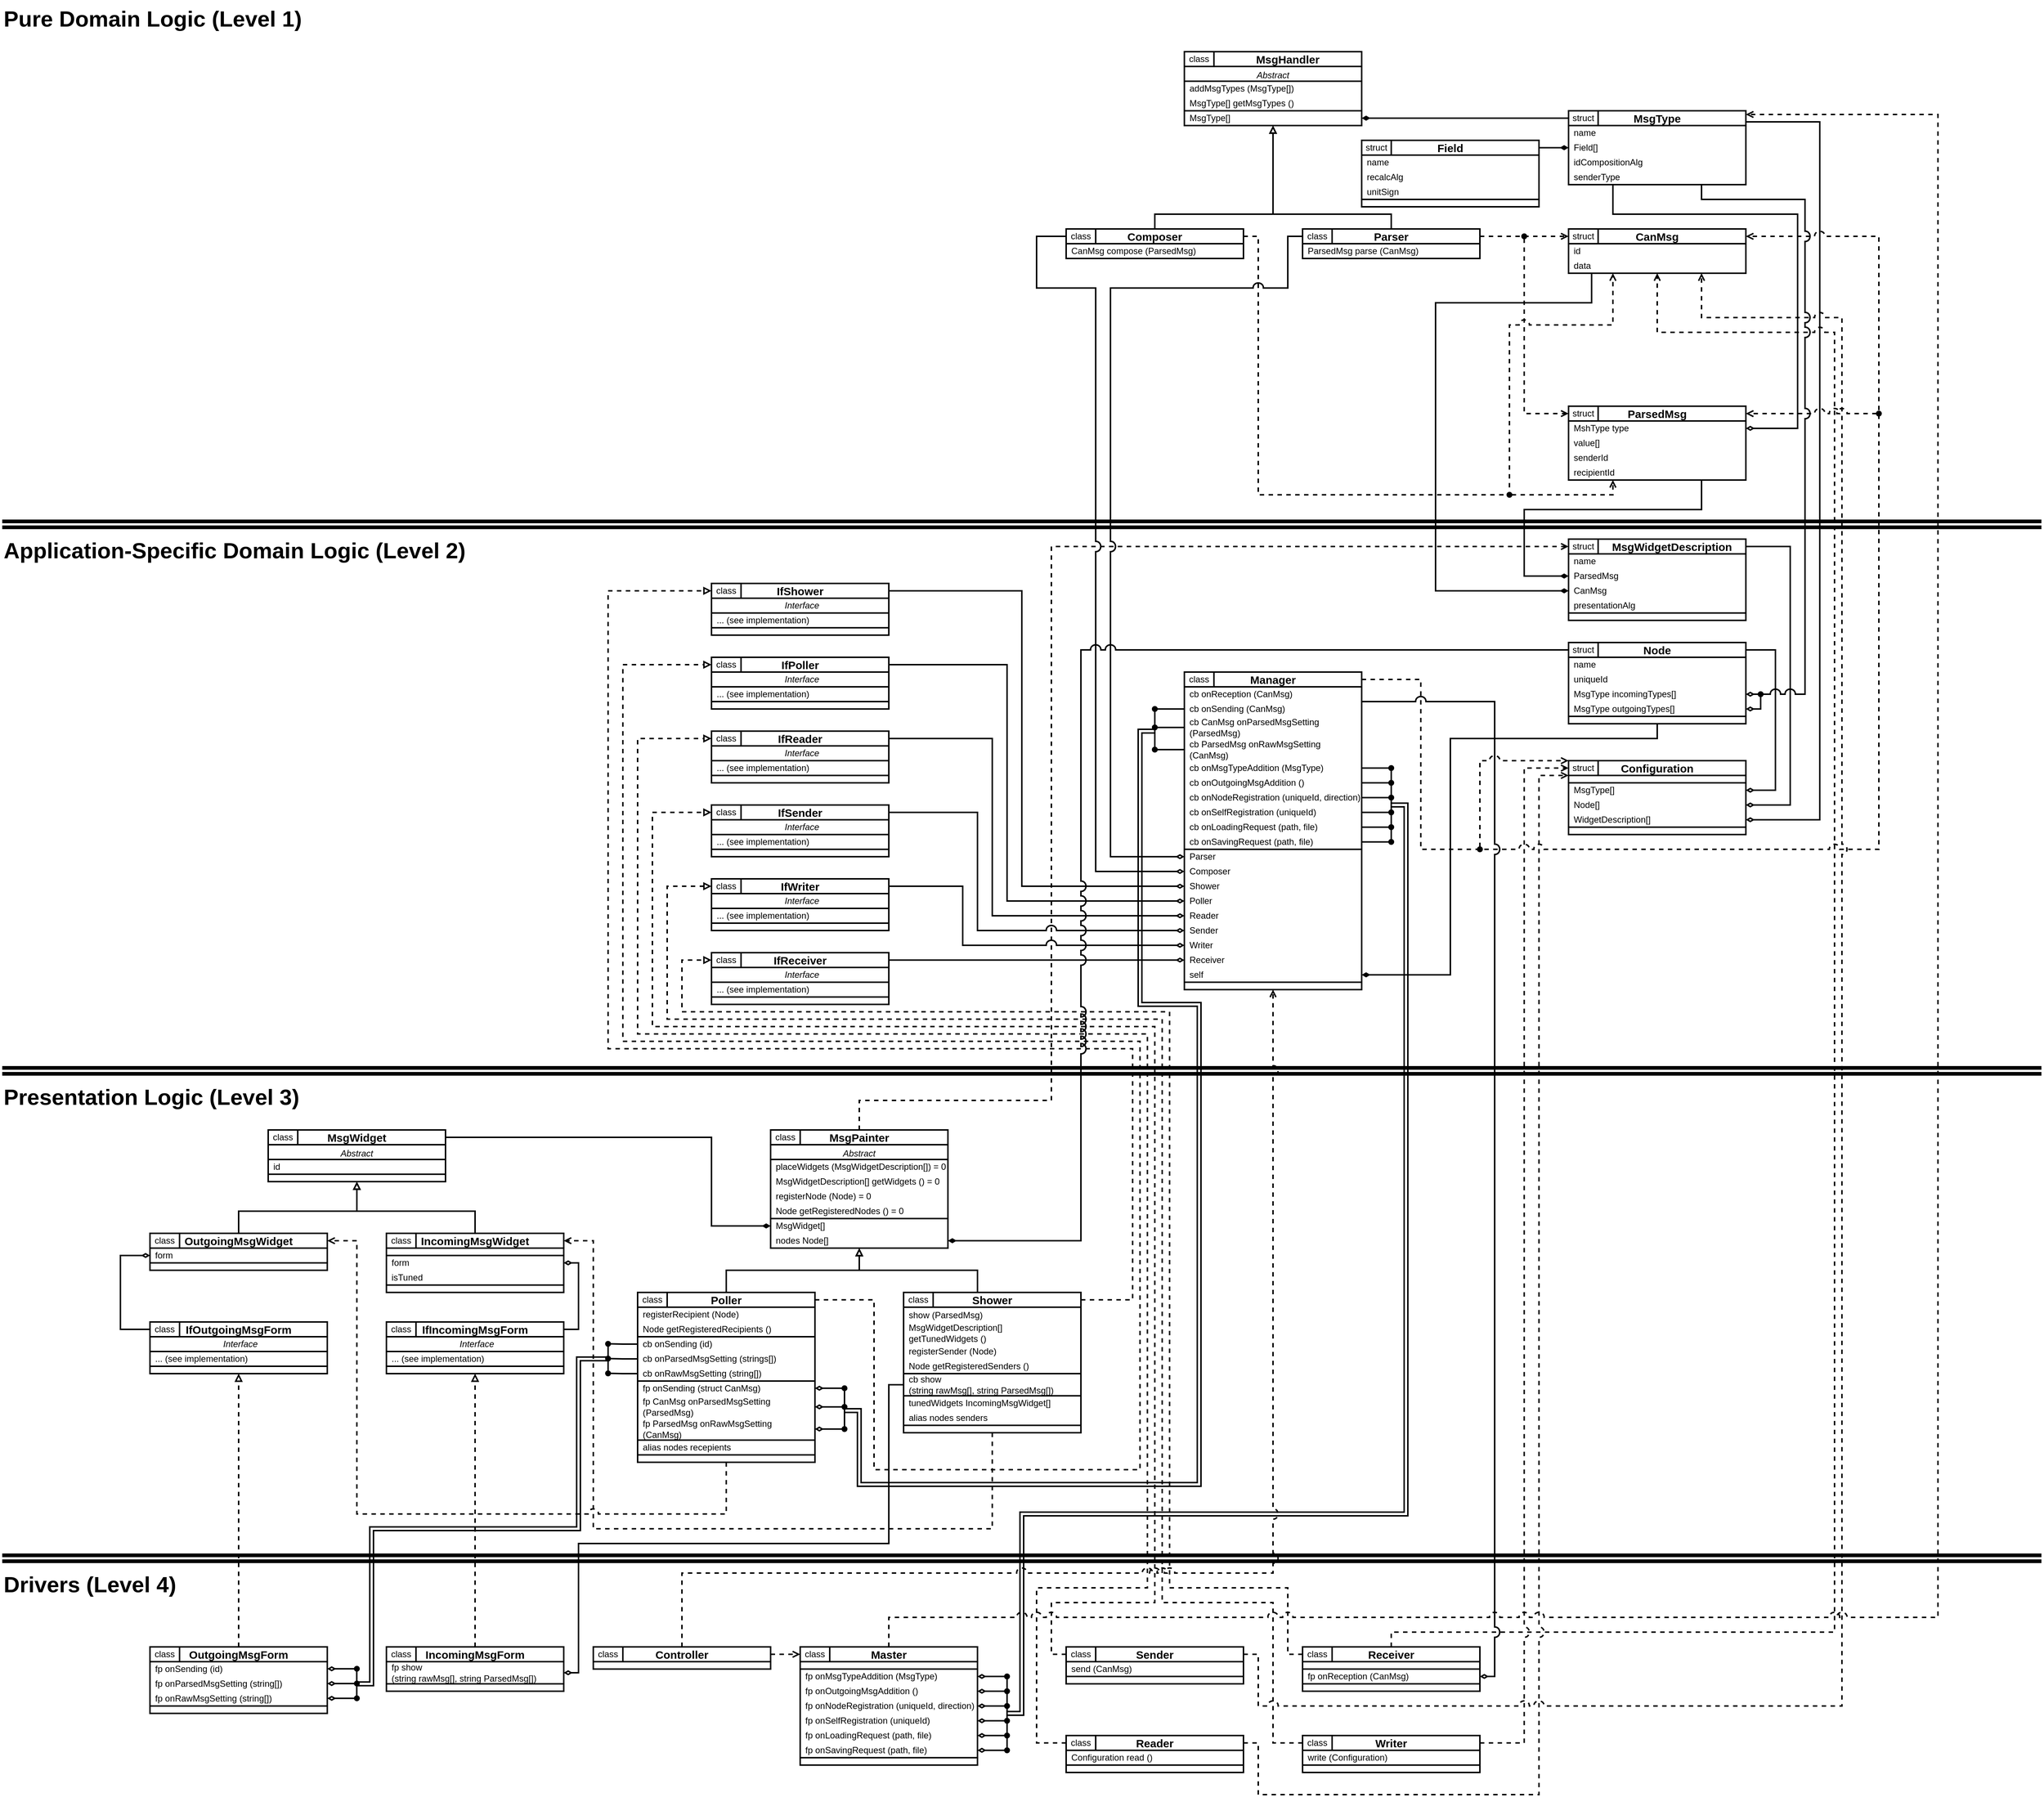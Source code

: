 <mxfile version="24.7.17">
  <diagram name="Page-1" id="uqv7fCo5bTJ5ZhZfO4SZ">
    <mxGraphModel dx="10780" dy="5590" grid="1" gridSize="10" guides="1" tooltips="1" connect="1" arrows="1" fold="1" page="1" pageScale="1" pageWidth="3000" pageHeight="3000" math="0" shadow="0">
      <root>
        <mxCell id="0" />
        <mxCell id="1" parent="0" />
        <mxCell id="GW30EnBaucbhkFwcam23-188" style="edgeStyle=orthogonalEdgeStyle;rounded=0;orthogonalLoop=1;jettySize=auto;html=1;entryX=1;entryY=0.5;entryDx=0;entryDy=0;exitX=0.5;exitY=1;exitDx=0;exitDy=0;dashed=1;endArrow=open;endFill=0;strokeWidth=2;jumpSize=12;jumpStyle=arc;" edge="1" parent="1" source="GW30EnBaucbhkFwcam23-189" target="FR6tqUkEHBHpDX8KTIaU-19">
          <mxGeometry relative="1" as="geometry">
            <mxPoint x="-4540" y="-840" as="sourcePoint" />
            <mxPoint x="-5060" y="-1140" as="targetPoint" />
            <Array as="points">
              <mxPoint x="-4540" y="-760" />
              <mxPoint x="-5080" y="-760" />
              <mxPoint x="-5080" y="-1150" />
            </Array>
          </mxGeometry>
        </mxCell>
        <mxCell id="GW30EnBaucbhkFwcam23-193" value="" style="rounded=0;whiteSpace=wrap;html=1;strokeWidth=2;fontSize=15;fontStyle=1" vertex="1" parent="1">
          <mxGeometry x="-5680" y="-1140" width="240" height="20" as="geometry" />
        </mxCell>
        <mxCell id="FR6tqUkEHBHpDX8KTIaU-12" value="" style="rounded=0;whiteSpace=wrap;html=1;strokeWidth=2;fontSize=15;fontStyle=1" parent="1" vertex="1">
          <mxGeometry x="-4280" y="-2680" width="240" height="20" as="geometry" />
        </mxCell>
        <mxCell id="_AwuuyLTosUi-Id1IrEU-18" style="edgeStyle=orthogonalEdgeStyle;rounded=0;orthogonalLoop=1;jettySize=auto;html=1;entryX=1;entryY=0.75;entryDx=0;entryDy=0;jumpStyle=arc;jumpSize=12;strokeWidth=2;endArrow=none;endFill=0;exitX=1;exitY=0.5;exitDx=0;exitDy=0;startArrow=diamondThin;startFill=0;" parent="1" source="FR6tqUkEHBHpDX8KTIaU-7" target="_AwuuyLTosUi-Id1IrEU-2" edge="1">
          <mxGeometry relative="1" as="geometry">
            <Array as="points">
              <mxPoint x="-3420" y="-1720" />
              <mxPoint x="-3420" y="-2665" />
            </Array>
          </mxGeometry>
        </mxCell>
        <mxCell id="c2QPpXTEd-KP8w5D0M9Q-111" value="" style="rounded=0;whiteSpace=wrap;html=1;strokeWidth=2;fontSize=15;fontStyle=1" parent="1" vertex="1">
          <mxGeometry x="-4280" y="-1900" width="240" height="260" as="geometry" />
        </mxCell>
        <mxCell id="c2QPpXTEd-KP8w5D0M9Q-106" value="" style="rounded=0;whiteSpace=wrap;html=1;strokeWidth=2;fontSize=15;fontStyle=1" parent="1" vertex="1">
          <mxGeometry x="-4660" y="-1060" width="240" height="90" as="geometry" />
        </mxCell>
        <mxCell id="hbLDq2lykkEHpEuMkZV3-31" style="edgeStyle=orthogonalEdgeStyle;rounded=0;orthogonalLoop=1;jettySize=auto;html=1;exitX=0.5;exitY=0;exitDx=0;exitDy=0;entryX=0.5;entryY=1;entryDx=0;entryDy=0;strokeWidth=2;endArrow=block;endFill=0;" parent="1" source="c2QPpXTEd-KP8w5D0M9Q-14" target="FR6tqUkEHBHpDX8KTIaU-11" edge="1">
          <mxGeometry relative="1" as="geometry">
            <Array as="points">
              <mxPoint x="-4320" y="-2540" />
              <mxPoint x="-4160" y="-2540" />
            </Array>
          </mxGeometry>
        </mxCell>
        <mxCell id="c2QPpXTEd-KP8w5D0M9Q-14" value="Composer" style="rounded=0;whiteSpace=wrap;html=1;strokeWidth=2;fontSize=15;fontStyle=1" parent="1" vertex="1">
          <mxGeometry x="-4440" y="-2520" width="240" height="20" as="geometry" />
        </mxCell>
        <mxCell id="hbLDq2lykkEHpEuMkZV3-32" style="edgeStyle=orthogonalEdgeStyle;rounded=0;orthogonalLoop=1;jettySize=auto;html=1;entryX=0.5;entryY=1;entryDx=0;entryDy=0;strokeWidth=2;endArrow=block;endFill=0;" parent="1" source="c2QPpXTEd-KP8w5D0M9Q-15" target="FR6tqUkEHBHpDX8KTIaU-11" edge="1">
          <mxGeometry relative="1" as="geometry">
            <Array as="points">
              <mxPoint x="-4000" y="-2540" />
              <mxPoint x="-4160" y="-2540" />
            </Array>
          </mxGeometry>
        </mxCell>
        <mxCell id="_AwuuyLTosUi-Id1IrEU-9" style="edgeStyle=orthogonalEdgeStyle;rounded=0;orthogonalLoop=1;jettySize=auto;html=1;strokeWidth=2;endArrow=open;endFill=0;dashed=1;" parent="1" source="c2QPpXTEd-KP8w5D0M9Q-15" target="c2QPpXTEd-KP8w5D0M9Q-34" edge="1">
          <mxGeometry relative="1" as="geometry" />
        </mxCell>
        <mxCell id="c2QPpXTEd-KP8w5D0M9Q-15" value="Parser" style="rounded=0;whiteSpace=wrap;html=1;strokeWidth=2;fontSize=15;fontStyle=1" parent="1" vertex="1">
          <mxGeometry x="-4120" y="-2520" width="240" height="20" as="geometry" />
        </mxCell>
        <mxCell id="c2QPpXTEd-KP8w5D0M9Q-16" value="Sender" style="rounded=0;whiteSpace=wrap;html=1;strokeWidth=2;fontSize=15;fontStyle=1" parent="1" vertex="1">
          <mxGeometry x="-4440" y="-600" width="240" height="20" as="geometry" />
        </mxCell>
        <mxCell id="_AwuuyLTosUi-Id1IrEU-15" style="edgeStyle=orthogonalEdgeStyle;rounded=0;orthogonalLoop=1;jettySize=auto;html=1;entryX=0.5;entryY=1;entryDx=0;entryDy=0;dashed=1;jumpStyle=arc;strokeWidth=2;endArrow=open;endFill=0;jumpSize=12;" parent="1" source="c2QPpXTEd-KP8w5D0M9Q-17" target="GW30EnBaucbhkFwcam23-26" edge="1">
          <mxGeometry relative="1" as="geometry">
            <Array as="points">
              <mxPoint x="-4000" y="-620" />
              <mxPoint x="-3400" y="-620" />
              <mxPoint x="-3400" y="-2380" />
              <mxPoint x="-3640" y="-2380" />
            </Array>
          </mxGeometry>
        </mxCell>
        <mxCell id="c2QPpXTEd-KP8w5D0M9Q-17" value="Receiver" style="rounded=0;whiteSpace=wrap;html=1;strokeWidth=2;fontSize=15;fontStyle=1" parent="1" vertex="1">
          <mxGeometry x="-4120" y="-600" width="240" height="20" as="geometry" />
        </mxCell>
        <mxCell id="_AwuuyLTosUi-Id1IrEU-22" style="edgeStyle=orthogonalEdgeStyle;rounded=0;orthogonalLoop=1;jettySize=auto;html=1;exitX=1;exitY=0.5;exitDx=0;exitDy=0;strokeWidth=2;endArrow=open;endFill=0;dashed=1;jumpStyle=arc;jumpSize=12;entryX=0;entryY=0;entryDx=0;entryDy=0;" parent="1" source="c2QPpXTEd-KP8w5D0M9Q-18" target="FR6tqUkEHBHpDX8KTIaU-3" edge="1">
          <mxGeometry relative="1" as="geometry">
            <Array as="points">
              <mxPoint x="-4180" y="-470" />
              <mxPoint x="-4180" y="-400" />
              <mxPoint x="-3800" y="-400" />
              <mxPoint x="-3800" y="-1780" />
            </Array>
            <mxPoint x="-3740" y="-1630" as="targetPoint" />
          </mxGeometry>
        </mxCell>
        <mxCell id="c2QPpXTEd-KP8w5D0M9Q-18" value="Reader" style="rounded=0;whiteSpace=wrap;html=1;strokeWidth=2;fontSize=15;fontStyle=1" parent="1" vertex="1">
          <mxGeometry x="-4440" y="-480" width="240" height="20" as="geometry" />
        </mxCell>
        <mxCell id="_AwuuyLTosUi-Id1IrEU-21" style="edgeStyle=orthogonalEdgeStyle;rounded=0;orthogonalLoop=1;jettySize=auto;html=1;entryX=0;entryY=0.5;entryDx=0;entryDy=0;strokeWidth=2;endArrow=open;endFill=0;dashed=1;jumpStyle=arc;jumpSize=12;" parent="1" source="c2QPpXTEd-KP8w5D0M9Q-19" target="_AwuuyLTosUi-Id1IrEU-17" edge="1">
          <mxGeometry relative="1" as="geometry" />
        </mxCell>
        <mxCell id="c2QPpXTEd-KP8w5D0M9Q-19" value="Writer" style="rounded=0;whiteSpace=wrap;html=1;strokeWidth=2;fontSize=15;fontStyle=1" parent="1" vertex="1">
          <mxGeometry x="-4120" y="-480" width="240" height="20" as="geometry" />
        </mxCell>
        <mxCell id="_AwuuyLTosUi-Id1IrEU-23" style="edgeStyle=orthogonalEdgeStyle;rounded=0;orthogonalLoop=1;jettySize=auto;html=1;endArrow=block;endFill=0;strokeWidth=2;entryX=0.5;entryY=1;entryDx=0;entryDy=0;" parent="1" source="c2QPpXTEd-KP8w5D0M9Q-20" target="FR6tqUkEHBHpDX8KTIaU-43" edge="1">
          <mxGeometry relative="1" as="geometry">
            <mxPoint x="-4690" y="-1140" as="targetPoint" />
            <Array as="points">
              <mxPoint x="-4900" y="-1110" />
              <mxPoint x="-4720" y="-1110" />
            </Array>
          </mxGeometry>
        </mxCell>
        <mxCell id="FR6tqUkEHBHpDX8KTIaU-77" style="edgeStyle=orthogonalEdgeStyle;rounded=0;orthogonalLoop=1;jettySize=auto;html=1;entryX=1;entryY=0.5;entryDx=0;entryDy=0;strokeWidth=2;jumpStyle=arc;jumpSize=12;endArrow=none;endFill=0;startArrow=diamondThin;startFill=0;exitX=0;exitY=0.5;exitDx=0;exitDy=0;" parent="1" target="GW30EnBaucbhkFwcam23-259" edge="1" source="GW30EnBaucbhkFwcam23-5">
          <mxGeometry relative="1" as="geometry">
            <mxPoint x="-4650" y="-1670" as="targetPoint" />
            <mxPoint x="-4320" y="-1650" as="sourcePoint" />
            <Array as="points">
              <mxPoint x="-4520" y="-1610" />
              <mxPoint x="-4520" y="-1930" />
            </Array>
          </mxGeometry>
        </mxCell>
        <mxCell id="GW30EnBaucbhkFwcam23-274" style="edgeStyle=orthogonalEdgeStyle;rounded=0;orthogonalLoop=1;jettySize=auto;html=1;exitX=1;exitY=0.5;exitDx=0;exitDy=0;entryX=0;entryY=0.5;entryDx=0;entryDy=0;strokeWidth=2;endArrow=block;endFill=0;dashed=1;" edge="1" parent="1" source="c2QPpXTEd-KP8w5D0M9Q-20" target="GW30EnBaucbhkFwcam23-261">
          <mxGeometry relative="1" as="geometry">
            <Array as="points">
              <mxPoint x="-4700" y="-1070" />
              <mxPoint x="-4700" y="-840" />
              <mxPoint x="-4340" y="-840" />
              <mxPoint x="-4340" y="-1420" />
              <mxPoint x="-5040" y="-1420" />
              <mxPoint x="-5040" y="-1930" />
            </Array>
          </mxGeometry>
        </mxCell>
        <mxCell id="c2QPpXTEd-KP8w5D0M9Q-20" value="Poller" style="rounded=0;whiteSpace=wrap;html=1;strokeWidth=2;fontSize=15;fontStyle=1" parent="1" vertex="1">
          <mxGeometry x="-5020" y="-1080" width="240" height="20" as="geometry" />
        </mxCell>
        <mxCell id="_AwuuyLTosUi-Id1IrEU-24" style="edgeStyle=orthogonalEdgeStyle;rounded=0;orthogonalLoop=1;jettySize=auto;html=1;endArrow=block;endFill=0;strokeWidth=2;entryX=0.5;entryY=1;entryDx=0;entryDy=0;" parent="1" source="c2QPpXTEd-KP8w5D0M9Q-21" target="FR6tqUkEHBHpDX8KTIaU-43" edge="1">
          <mxGeometry relative="1" as="geometry">
            <mxPoint x="-4720" y="-1160" as="targetPoint" />
            <Array as="points">
              <mxPoint x="-4560" y="-1110" />
              <mxPoint x="-4720" y="-1110" />
            </Array>
          </mxGeometry>
        </mxCell>
        <mxCell id="FR6tqUkEHBHpDX8KTIaU-76" style="edgeStyle=orthogonalEdgeStyle;rounded=0;orthogonalLoop=1;jettySize=auto;html=1;entryX=1;entryY=0.5;entryDx=0;entryDy=0;strokeWidth=2;jumpStyle=arc;jumpSize=12;endArrow=none;endFill=0;startArrow=diamondThin;startFill=0;exitX=0;exitY=0.5;exitDx=0;exitDy=0;" parent="1" target="GW30EnBaucbhkFwcam23-260" edge="1" source="GW30EnBaucbhkFwcam23-6">
          <mxGeometry relative="1" as="geometry">
            <mxPoint x="-4440" y="-1240.08" as="targetPoint" />
            <mxPoint x="-4320" y="-1860.08" as="sourcePoint" />
            <Array as="points">
              <mxPoint x="-4500" y="-1630" />
              <mxPoint x="-4500" y="-2030" />
            </Array>
          </mxGeometry>
        </mxCell>
        <mxCell id="GW30EnBaucbhkFwcam23-273" style="edgeStyle=orthogonalEdgeStyle;rounded=0;orthogonalLoop=1;jettySize=auto;html=1;exitX=1;exitY=0.5;exitDx=0;exitDy=0;entryX=0;entryY=0.5;entryDx=0;entryDy=0;strokeWidth=2;endArrow=block;endFill=0;dashed=1;" edge="1" parent="1" source="c2QPpXTEd-KP8w5D0M9Q-21" target="GW30EnBaucbhkFwcam23-262">
          <mxGeometry relative="1" as="geometry">
            <Array as="points">
              <mxPoint x="-4350" y="-1070" />
              <mxPoint x="-4350" y="-1410" />
              <mxPoint x="-5060" y="-1410" />
              <mxPoint x="-5060" y="-2030" />
            </Array>
          </mxGeometry>
        </mxCell>
        <mxCell id="c2QPpXTEd-KP8w5D0M9Q-21" value="Shower" style="rounded=0;whiteSpace=wrap;html=1;strokeWidth=2;fontSize=15;fontStyle=1" parent="1" vertex="1">
          <mxGeometry x="-4660" y="-1080" width="240" height="20" as="geometry" />
        </mxCell>
        <mxCell id="FR6tqUkEHBHpDX8KTIaU-8" style="edgeStyle=orthogonalEdgeStyle;rounded=0;orthogonalLoop=1;jettySize=auto;html=1;entryX=1;entryY=0.5;entryDx=0;entryDy=0;strokeWidth=2;dashed=1;endArrow=open;endFill=0;jumpStyle=arc;jumpSize=12;" parent="1" source="c2QPpXTEd-KP8w5D0M9Q-22" target="c2QPpXTEd-KP8w5D0M9Q-33" edge="1">
          <mxGeometry relative="1" as="geometry">
            <Array as="points">
              <mxPoint x="-3960" y="-1910" />
              <mxPoint x="-3960" y="-1680" />
              <mxPoint x="-3340" y="-1680" />
              <mxPoint x="-3340" y="-2510" />
            </Array>
          </mxGeometry>
        </mxCell>
        <mxCell id="c2QPpXTEd-KP8w5D0M9Q-22" value="Manager" style="rounded=0;whiteSpace=wrap;html=1;strokeWidth=2;fontSize=15;fontStyle=1" parent="1" vertex="1">
          <mxGeometry x="-4280" y="-1920" width="240" height="20" as="geometry" />
        </mxCell>
        <mxCell id="c2QPpXTEd-KP8w5D0M9Q-23" value="class" style="rounded=0;whiteSpace=wrap;html=1;strokeWidth=2;" parent="1" vertex="1">
          <mxGeometry x="-4440" y="-2520" width="40" height="20" as="geometry" />
        </mxCell>
        <mxCell id="GW30EnBaucbhkFwcam23-276" style="edgeStyle=orthogonalEdgeStyle;rounded=0;orthogonalLoop=1;jettySize=auto;html=1;exitX=0;exitY=0.5;exitDx=0;exitDy=0;entryX=0;entryY=0.5;entryDx=0;entryDy=0;strokeWidth=2;endArrow=block;endFill=0;dashed=1;" edge="1" parent="1" source="c2QPpXTEd-KP8w5D0M9Q-25" target="GW30EnBaucbhkFwcam23-224">
          <mxGeometry relative="1" as="geometry">
            <Array as="points">
              <mxPoint x="-4460" y="-590" />
              <mxPoint x="-4460" y="-660" />
              <mxPoint x="-4320" y="-660" />
              <mxPoint x="-4320" y="-1440" />
              <mxPoint x="-5000" y="-1440" />
              <mxPoint x="-5000" y="-1730" />
            </Array>
          </mxGeometry>
        </mxCell>
        <mxCell id="c2QPpXTEd-KP8w5D0M9Q-25" value="class" style="rounded=0;whiteSpace=wrap;html=1;strokeWidth=2;" parent="1" vertex="1">
          <mxGeometry x="-4440" y="-600" width="40" height="20" as="geometry" />
        </mxCell>
        <mxCell id="FR6tqUkEHBHpDX8KTIaU-78" style="edgeStyle=orthogonalEdgeStyle;rounded=0;orthogonalLoop=1;jettySize=auto;html=1;entryX=1;entryY=0.5;entryDx=0;entryDy=0;strokeWidth=2;jumpStyle=arc;jumpSize=12;endArrow=none;endFill=0;startArrow=diamondThin;startFill=0;exitX=0;exitY=0.5;exitDx=0;exitDy=0;" parent="1" target="GW30EnBaucbhkFwcam23-222" edge="1" source="GW30EnBaucbhkFwcam23-9">
          <mxGeometry relative="1" as="geometry">
            <mxPoint x="-4510" y="-1330.0" as="targetPoint" />
            <mxPoint x="-4480" y="-1400" as="sourcePoint" />
            <Array as="points">
              <mxPoint x="-4540" y="-1590" />
              <mxPoint x="-4540" y="-1830" />
            </Array>
          </mxGeometry>
        </mxCell>
        <mxCell id="GW30EnBaucbhkFwcam23-275" style="edgeStyle=orthogonalEdgeStyle;rounded=0;orthogonalLoop=1;jettySize=auto;html=1;entryX=0;entryY=0.5;entryDx=0;entryDy=0;strokeWidth=2;endArrow=block;endFill=0;dashed=1;exitX=0;exitY=0.5;exitDx=0;exitDy=0;" edge="1" parent="1" source="c2QPpXTEd-KP8w5D0M9Q-26" target="GW30EnBaucbhkFwcam23-225">
          <mxGeometry relative="1" as="geometry">
            <mxPoint x="-4440" y="-610" as="sourcePoint" />
            <Array as="points">
              <mxPoint x="-4480" y="-470" />
              <mxPoint x="-4480" y="-680" />
              <mxPoint x="-4330" y="-680" />
              <mxPoint x="-4330" y="-1430" />
              <mxPoint x="-5020" y="-1430" />
              <mxPoint x="-5020" y="-1830" />
            </Array>
          </mxGeometry>
        </mxCell>
        <mxCell id="c2QPpXTEd-KP8w5D0M9Q-26" value="class" style="rounded=0;whiteSpace=wrap;html=1;strokeWidth=2;" parent="1" vertex="1">
          <mxGeometry x="-4440" y="-480" width="40" height="20" as="geometry" />
        </mxCell>
        <mxCell id="GW30EnBaucbhkFwcam23-186" style="edgeStyle=orthogonalEdgeStyle;rounded=0;orthogonalLoop=1;jettySize=auto;html=1;entryX=1;entryY=0.5;entryDx=0;entryDy=0;exitX=0.5;exitY=1;exitDx=0;exitDy=0;dashed=1;endArrow=open;endFill=0;strokeWidth=2;jumpSize=12;jumpStyle=arc;" edge="1" parent="1" source="GW30EnBaucbhkFwcam23-187" target="FR6tqUkEHBHpDX8KTIaU-17">
          <mxGeometry relative="1" as="geometry">
            <Array as="points">
              <mxPoint x="-4900" y="-780" />
              <mxPoint x="-5400" y="-780" />
              <mxPoint x="-5400" y="-1150" />
            </Array>
          </mxGeometry>
        </mxCell>
        <mxCell id="c2QPpXTEd-KP8w5D0M9Q-27" value="class" style="rounded=0;whiteSpace=wrap;html=1;strokeWidth=2;" parent="1" vertex="1">
          <mxGeometry x="-5020" y="-1080" width="40" height="20" as="geometry" />
        </mxCell>
        <mxCell id="c2QPpXTEd-KP8w5D0M9Q-28" value="class" style="rounded=0;whiteSpace=wrap;html=1;strokeWidth=2;" parent="1" vertex="1">
          <mxGeometry x="-4120" y="-2520" width="40" height="20" as="geometry" />
        </mxCell>
        <mxCell id="FR6tqUkEHBHpDX8KTIaU-80" style="edgeStyle=orthogonalEdgeStyle;rounded=0;orthogonalLoop=1;jettySize=auto;html=1;entryX=1;entryY=0.5;entryDx=0;entryDy=0;strokeWidth=2;jumpStyle=arc;jumpSize=12;endArrow=none;endFill=0;startArrow=diamondThin;startFill=0;exitX=0;exitY=0.5;exitDx=0;exitDy=0;" parent="1" target="GW30EnBaucbhkFwcam23-221" edge="1" source="GW30EnBaucbhkFwcam23-8">
          <mxGeometry relative="1" as="geometry">
            <mxPoint x="-4210" y="-1230" as="targetPoint" />
            <mxPoint x="-4480" y="-1220" as="sourcePoint" />
            <Array as="points">
              <mxPoint x="-4630" y="-1530" />
              <mxPoint x="-4630" y="-1530" />
            </Array>
          </mxGeometry>
        </mxCell>
        <mxCell id="GW30EnBaucbhkFwcam23-278" style="edgeStyle=orthogonalEdgeStyle;rounded=0;orthogonalLoop=1;jettySize=auto;html=1;entryX=0;entryY=0.5;entryDx=0;entryDy=0;strokeWidth=2;endArrow=block;endFill=0;dashed=1;" edge="1" parent="1" source="c2QPpXTEd-KP8w5D0M9Q-29" target="GW30EnBaucbhkFwcam23-226">
          <mxGeometry relative="1" as="geometry">
            <Array as="points">
              <mxPoint x="-4140" y="-590" />
              <mxPoint x="-4140" y="-680" />
              <mxPoint x="-4300" y="-680" />
              <mxPoint x="-4300" y="-1460" />
              <mxPoint x="-4960" y="-1460" />
              <mxPoint x="-4960" y="-1530" />
            </Array>
          </mxGeometry>
        </mxCell>
        <mxCell id="c2QPpXTEd-KP8w5D0M9Q-29" value="class" style="rounded=0;whiteSpace=wrap;html=1;strokeWidth=2;" parent="1" vertex="1">
          <mxGeometry x="-4120" y="-600" width="40" height="20" as="geometry" />
        </mxCell>
        <mxCell id="GW30EnBaucbhkFwcam23-277" style="edgeStyle=orthogonalEdgeStyle;rounded=0;orthogonalLoop=1;jettySize=auto;html=1;exitX=0;exitY=0.5;exitDx=0;exitDy=0;entryX=0;entryY=0.5;entryDx=0;entryDy=0;strokeWidth=2;endArrow=block;endFill=0;dashed=1;" edge="1" parent="1" source="c2QPpXTEd-KP8w5D0M9Q-30" target="GW30EnBaucbhkFwcam23-227">
          <mxGeometry relative="1" as="geometry">
            <Array as="points">
              <mxPoint x="-4160" y="-470" />
              <mxPoint x="-4160" y="-660" />
              <mxPoint x="-4310" y="-660" />
              <mxPoint x="-4310" y="-1450" />
              <mxPoint x="-4980" y="-1450" />
              <mxPoint x="-4980" y="-1630" />
            </Array>
          </mxGeometry>
        </mxCell>
        <mxCell id="c2QPpXTEd-KP8w5D0M9Q-30" value="class" style="rounded=0;whiteSpace=wrap;html=1;strokeWidth=2;" parent="1" vertex="1">
          <mxGeometry x="-4120" y="-480" width="40" height="20" as="geometry" />
        </mxCell>
        <mxCell id="c2QPpXTEd-KP8w5D0M9Q-31" value="class" style="rounded=0;whiteSpace=wrap;html=1;strokeWidth=2;" parent="1" vertex="1">
          <mxGeometry x="-4660" y="-1080" width="40" height="20" as="geometry" />
        </mxCell>
        <mxCell id="c2QPpXTEd-KP8w5D0M9Q-32" value="class" style="rounded=0;whiteSpace=wrap;html=1;strokeWidth=2;" parent="1" vertex="1">
          <mxGeometry x="-4280" y="-1920" width="40" height="20" as="geometry" />
        </mxCell>
        <mxCell id="c2QPpXTEd-KP8w5D0M9Q-33" value="CanMsg" style="rounded=0;whiteSpace=wrap;html=1;strokeWidth=2;fontSize=15;fontStyle=1" parent="1" vertex="1">
          <mxGeometry x="-3760" y="-2520" width="240" height="20" as="geometry" />
        </mxCell>
        <mxCell id="c2QPpXTEd-KP8w5D0M9Q-34" value="struct" style="rounded=0;whiteSpace=wrap;html=1;strokeWidth=2;" parent="1" vertex="1">
          <mxGeometry x="-3760" y="-2520" width="40" height="20" as="geometry" />
        </mxCell>
        <mxCell id="c2QPpXTEd-KP8w5D0M9Q-35" value="ParsedMsg" style="rounded=0;whiteSpace=wrap;html=1;strokeWidth=2;fontSize=15;fontStyle=1" parent="1" vertex="1">
          <mxGeometry x="-3760" y="-2280" width="240" height="20" as="geometry" />
        </mxCell>
        <mxCell id="_AwuuyLTosUi-Id1IrEU-11" style="edgeStyle=orthogonalEdgeStyle;rounded=0;orthogonalLoop=1;jettySize=auto;html=1;entryX=0;entryY=0.5;entryDx=0;entryDy=0;strokeWidth=2;endArrow=open;endFill=0;dashed=1;curved=0;startArrow=oval;startFill=1;" parent="1" target="c2QPpXTEd-KP8w5D0M9Q-36" edge="1">
          <mxGeometry relative="1" as="geometry">
            <mxPoint x="-3800" y="-2220" as="targetPoint" />
            <mxPoint x="-3820" y="-2510" as="sourcePoint" />
            <Array as="points">
              <mxPoint x="-3820" y="-2270" />
            </Array>
          </mxGeometry>
        </mxCell>
        <mxCell id="c2QPpXTEd-KP8w5D0M9Q-36" value="struct" style="rounded=0;whiteSpace=wrap;html=1;strokeWidth=2;" parent="1" vertex="1">
          <mxGeometry x="-3760" y="-2280" width="40" height="20" as="geometry" />
        </mxCell>
        <mxCell id="c2QPpXTEd-KP8w5D0M9Q-43" value="" style="rounded=0;whiteSpace=wrap;html=1;strokeWidth=2;fontSize=15;fontStyle=1" parent="1" vertex="1">
          <mxGeometry x="-4440" y="-2500" width="240" height="20" as="geometry" />
        </mxCell>
        <mxCell id="c2QPpXTEd-KP8w5D0M9Q-44" value="CanMsg&amp;nbsp;compose (ParsedMsg)" style="text;html=1;align=left;verticalAlign=middle;whiteSpace=wrap;rounded=0;spacingLeft=5;" parent="1" vertex="1">
          <mxGeometry x="-4440" y="-2500" width="240" height="20" as="geometry" />
        </mxCell>
        <mxCell id="c2QPpXTEd-KP8w5D0M9Q-47" value="" style="rounded=0;whiteSpace=wrap;html=1;strokeWidth=2;fontSize=15;fontStyle=1" parent="1" vertex="1">
          <mxGeometry x="-4120" y="-2500" width="240" height="20" as="geometry" />
        </mxCell>
        <mxCell id="c2QPpXTEd-KP8w5D0M9Q-48" value="ParsedMsg parse (CanMsg)" style="text;html=1;align=left;verticalAlign=middle;whiteSpace=wrap;rounded=0;spacingLeft=5;" parent="1" vertex="1">
          <mxGeometry x="-4120" y="-2500" width="240" height="20" as="geometry" />
        </mxCell>
        <mxCell id="c2QPpXTEd-KP8w5D0M9Q-51" value="" style="rounded=0;whiteSpace=wrap;html=1;strokeWidth=2;fontSize=15;fontStyle=1" parent="1" vertex="1">
          <mxGeometry x="-4440" y="-580" width="240" height="20" as="geometry" />
        </mxCell>
        <mxCell id="c2QPpXTEd-KP8w5D0M9Q-52" value="send (CanMsg)" style="text;html=1;align=left;verticalAlign=middle;whiteSpace=wrap;rounded=0;spacingLeft=5;" parent="1" vertex="1">
          <mxGeometry x="-4440" y="-580" width="240" height="20" as="geometry" />
        </mxCell>
        <mxCell id="c2QPpXTEd-KP8w5D0M9Q-58" value="" style="rounded=0;whiteSpace=wrap;html=1;strokeWidth=2;fontSize=15;fontStyle=1" parent="1" vertex="1">
          <mxGeometry x="-4120" y="-580" width="240" height="10" as="geometry" />
        </mxCell>
        <mxCell id="c2QPpXTEd-KP8w5D0M9Q-59" value="" style="rounded=0;whiteSpace=wrap;html=1;strokeWidth=2;fontSize=15;fontStyle=1" parent="1" vertex="1">
          <mxGeometry x="-4120" y="-570" width="240" height="20" as="geometry" />
        </mxCell>
        <mxCell id="c2QPpXTEd-KP8w5D0M9Q-60" value="fp onReception (CanMsg)" style="text;html=1;align=left;verticalAlign=middle;whiteSpace=wrap;rounded=0;spacingLeft=5;" parent="1" vertex="1">
          <mxGeometry x="-4120" y="-570" width="240" height="20" as="geometry" />
        </mxCell>
        <mxCell id="c2QPpXTEd-KP8w5D0M9Q-69" value="" style="rounded=0;whiteSpace=wrap;html=1;strokeWidth=2;fontSize=15;fontStyle=1" parent="1" vertex="1">
          <mxGeometry x="-4440" y="-460" width="240" height="20" as="geometry" />
        </mxCell>
        <mxCell id="c2QPpXTEd-KP8w5D0M9Q-70" value="Configuration read ()" style="text;html=1;align=left;verticalAlign=middle;whiteSpace=wrap;rounded=0;spacingLeft=5;" parent="1" vertex="1">
          <mxGeometry x="-4440" y="-460" width="240" height="20" as="geometry" />
        </mxCell>
        <mxCell id="c2QPpXTEd-KP8w5D0M9Q-71" value="" style="rounded=0;whiteSpace=wrap;html=1;strokeWidth=2;fontSize=15;fontStyle=1" parent="1" vertex="1">
          <mxGeometry x="-4120" y="-460" width="240" height="20" as="geometry" />
        </mxCell>
        <mxCell id="c2QPpXTEd-KP8w5D0M9Q-72" value="write (Configuration)" style="text;html=1;align=left;verticalAlign=middle;whiteSpace=wrap;rounded=0;spacingLeft=5;" parent="1" vertex="1">
          <mxGeometry x="-4120" y="-460" width="240" height="20" as="geometry" />
        </mxCell>
        <mxCell id="c2QPpXTEd-KP8w5D0M9Q-87" value="" style="rounded=0;whiteSpace=wrap;html=1;strokeWidth=2;fontSize=15;fontStyle=1" parent="1" vertex="1">
          <mxGeometry x="-5020" y="-1060" width="240" height="40" as="geometry" />
        </mxCell>
        <mxCell id="c2QPpXTEd-KP8w5D0M9Q-77" value="&lt;div&gt;&lt;span style=&quot;background-color: initial;&quot;&gt;registerRecipient&amp;nbsp;&lt;/span&gt;&lt;span style=&quot;background-color: initial;&quot;&gt;(&lt;/span&gt;&lt;span style=&quot;background-color: initial;&quot;&gt;Node&lt;/span&gt;&lt;span style=&quot;background-color: initial;&quot;&gt;)&lt;/span&gt;&lt;/div&gt;" style="text;html=1;align=left;verticalAlign=middle;whiteSpace=wrap;rounded=0;spacingLeft=5;" parent="1" vertex="1">
          <mxGeometry x="-5020" y="-1060" width="240" height="20" as="geometry" />
        </mxCell>
        <mxCell id="c2QPpXTEd-KP8w5D0M9Q-78" value="&lt;div&gt;&lt;span style=&quot;background-color: initial;&quot;&gt;Node&amp;nbsp;&lt;/span&gt;&lt;span style=&quot;background-color: initial;&quot;&gt;getRegisteredRecipients&amp;nbsp;&lt;/span&gt;&lt;span style=&quot;background-color: initial;&quot;&gt;(&lt;/span&gt;&lt;span style=&quot;background-color: initial;&quot;&gt;)&lt;/span&gt;&lt;/div&gt;" style="text;html=1;align=left;verticalAlign=middle;whiteSpace=wrap;rounded=0;spacingLeft=5;" parent="1" vertex="1">
          <mxGeometry x="-5020" y="-1040" width="240" height="20" as="geometry" />
        </mxCell>
        <mxCell id="c2QPpXTEd-KP8w5D0M9Q-94" value="" style="rounded=0;whiteSpace=wrap;html=1;strokeWidth=2;fontSize=15;fontStyle=1" parent="1" vertex="1">
          <mxGeometry x="-5020" y="-960" width="240" height="80" as="geometry" />
        </mxCell>
        <mxCell id="c2QPpXTEd-KP8w5D0M9Q-93" value="fp onSending&amp;nbsp;&lt;span style=&quot;background-color: initial;&quot;&gt;(struct CanMsg)&lt;/span&gt;" style="text;html=1;align=left;verticalAlign=middle;whiteSpace=wrap;rounded=0;spacingBottom=0;spacingLeft=5;" parent="1" vertex="1">
          <mxGeometry x="-5020" y="-960" width="240" height="20" as="geometry" />
        </mxCell>
        <mxCell id="c2QPpXTEd-KP8w5D0M9Q-101" value="&lt;div&gt;&lt;span style=&quot;background-color: initial;&quot;&gt;show&amp;nbsp;&lt;/span&gt;&lt;span style=&quot;background-color: initial;&quot;&gt;(&lt;/span&gt;&lt;span style=&quot;background-color: initial;&quot;&gt;ParsedMsg&lt;/span&gt;&lt;span style=&quot;background-color: initial;&quot;&gt;)&lt;/span&gt;&lt;/div&gt;" style="text;html=1;align=left;verticalAlign=bottom;whiteSpace=wrap;rounded=0;spacingLeft=5;" parent="1" vertex="1">
          <mxGeometry x="-4660" y="-1060" width="240" height="20" as="geometry" />
        </mxCell>
        <mxCell id="c2QPpXTEd-KP8w5D0M9Q-103" value="MsgWidgetDescription[]&lt;div&gt;&lt;span style=&quot;background-color: initial;&quot;&gt;getTunedWidgets&amp;nbsp;&lt;/span&gt;&lt;span style=&quot;background-color: initial;&quot;&gt;()&lt;/span&gt;&lt;/div&gt;" style="text;html=1;align=left;verticalAlign=middle;whiteSpace=wrap;rounded=0;spacingLeft=5;" parent="1" vertex="1">
          <mxGeometry x="-4660" y="-1040" width="240" height="30" as="geometry" />
        </mxCell>
        <mxCell id="c2QPpXTEd-KP8w5D0M9Q-104" value="&lt;div&gt;&lt;span style=&quot;background-color: initial;&quot;&gt;registerSender&amp;nbsp;&lt;/span&gt;&lt;span style=&quot;background-color: initial;&quot;&gt;(&lt;/span&gt;&lt;span style=&quot;background-color: initial;&quot;&gt;Node&lt;/span&gt;&lt;span style=&quot;background-color: initial;&quot;&gt;)&lt;/span&gt;&lt;/div&gt;" style="text;html=1;align=left;verticalAlign=middle;whiteSpace=wrap;rounded=0;spacingLeft=5;" parent="1" vertex="1">
          <mxGeometry x="-4660" y="-1010" width="240" height="20" as="geometry" />
        </mxCell>
        <mxCell id="c2QPpXTEd-KP8w5D0M9Q-105" value="&lt;div&gt;&lt;span style=&quot;background-color: initial;&quot;&gt;Node&amp;nbsp;&lt;/span&gt;&lt;span style=&quot;background-color: initial;&quot;&gt;getRegisteredSenders&amp;nbsp;&lt;/span&gt;&lt;span style=&quot;background-color: initial;&quot;&gt;(&lt;/span&gt;&lt;span style=&quot;background-color: initial;&quot;&gt;)&lt;/span&gt;&lt;/div&gt;" style="text;html=1;align=left;verticalAlign=middle;whiteSpace=wrap;rounded=0;spacingLeft=5;" parent="1" vertex="1">
          <mxGeometry x="-4660" y="-990" width="240" height="20" as="geometry" />
        </mxCell>
        <mxCell id="GW30EnBaucbhkFwcam23-366" style="edgeStyle=orthogonalEdgeStyle;rounded=0;orthogonalLoop=1;jettySize=auto;html=1;entryX=1;entryY=0.5;entryDx=0;entryDy=0;endArrow=diamondThin;endFill=0;startArrow=none;startFill=0;strokeWidth=2;jumpStyle=arc;jumpSize=12;" edge="1" parent="1" source="c2QPpXTEd-KP8w5D0M9Q-107" target="c2QPpXTEd-KP8w5D0M9Q-60">
          <mxGeometry relative="1" as="geometry">
            <Array as="points">
              <mxPoint x="-3860" y="-1880" />
              <mxPoint x="-3860" y="-560" />
            </Array>
          </mxGeometry>
        </mxCell>
        <mxCell id="c2QPpXTEd-KP8w5D0M9Q-107" value="cb onReception (CanMsg)" style="text;html=1;align=left;verticalAlign=middle;whiteSpace=wrap;rounded=0;spacingLeft=5;" parent="1" vertex="1">
          <mxGeometry x="-4280" y="-1900" width="240" height="20" as="geometry" />
        </mxCell>
        <mxCell id="GW30EnBaucbhkFwcam23-342" style="edgeStyle=orthogonalEdgeStyle;rounded=0;orthogonalLoop=1;jettySize=auto;html=1;strokeWidth=2;endArrow=diamondThin;endFill=0;shape=link;" edge="1" parent="1">
          <mxGeometry relative="1" as="geometry">
            <mxPoint x="-4520" y="-510" as="targetPoint" />
            <mxPoint x="-4000" y="-1740" as="sourcePoint" />
            <Array as="points">
              <mxPoint x="-3980" y="-1740" />
              <mxPoint x="-3980" y="-780" />
              <mxPoint x="-4500" y="-780" />
              <mxPoint x="-4500" y="-510" />
            </Array>
          </mxGeometry>
        </mxCell>
        <mxCell id="c2QPpXTEd-KP8w5D0M9Q-108" value="cb ParsedMsg&amp;nbsp;&lt;span style=&quot;background-color: initial;&quot;&gt;onRawMsgSetting&lt;/span&gt;&lt;div&gt;&lt;div&gt;(CanMsg)&lt;/div&gt;&lt;/div&gt;" style="text;html=1;align=left;verticalAlign=middle;whiteSpace=wrap;rounded=0;spacingBottom=0;spacingLeft=5;" parent="1" vertex="1">
          <mxGeometry x="-4280" y="-1830" width="240" height="30" as="geometry" />
        </mxCell>
        <mxCell id="c2QPpXTEd-KP8w5D0M9Q-109" value="&lt;div&gt;cb CanMsg&amp;nbsp;&lt;span style=&quot;background-color: initial;&quot;&gt;onParsedMsgSetting&lt;/span&gt;&lt;/div&gt;&lt;div&gt;&lt;div&gt;(ParsedMsg)&lt;/div&gt;&lt;/div&gt;" style="text;html=1;align=left;verticalAlign=middle;whiteSpace=wrap;rounded=0;spacingBottom=0;spacingLeft=5;" parent="1" vertex="1">
          <mxGeometry x="-4280" y="-1860" width="240" height="30" as="geometry" />
        </mxCell>
        <mxCell id="c2QPpXTEd-KP8w5D0M9Q-110" value="cb onSending&amp;nbsp;&lt;span style=&quot;background-color: initial;&quot;&gt;(CanMsg)&lt;/span&gt;" style="text;html=1;align=left;verticalAlign=middle;whiteSpace=wrap;rounded=0;spacingBottom=0;spacingLeft=5;" parent="1" vertex="1">
          <mxGeometry x="-4280" y="-1880" width="240" height="20" as="geometry" />
        </mxCell>
        <mxCell id="_AwuuyLTosUi-Id1IrEU-8" style="edgeStyle=orthogonalEdgeStyle;rounded=0;orthogonalLoop=1;jettySize=auto;html=1;entryX=0;entryY=0.5;entryDx=0;entryDy=0;endArrow=none;endFill=0;strokeWidth=2;exitX=1;exitY=0.5;exitDx=0;exitDy=0;startArrow=diamondThin;startFill=1;" parent="1" source="FR6tqUkEHBHpDX8KTIaU-11" target="_AwuuyLTosUi-Id1IrEU-3" edge="1">
          <mxGeometry relative="1" as="geometry" />
        </mxCell>
        <mxCell id="hbLDq2lykkEHpEuMkZV3-1" value="MsgHandler" style="rounded=0;whiteSpace=wrap;html=1;strokeWidth=2;fontSize=15;fontStyle=1" parent="1" vertex="1">
          <mxGeometry x="-4240" y="-2760" width="200" height="20" as="geometry" />
        </mxCell>
        <mxCell id="hbLDq2lykkEHpEuMkZV3-2" value="class" style="rounded=0;whiteSpace=wrap;html=1;strokeWidth=2;" parent="1" vertex="1">
          <mxGeometry x="-4280" y="-2760" width="40" height="20" as="geometry" />
        </mxCell>
        <mxCell id="hbLDq2lykkEHpEuMkZV3-3" value="" style="rounded=0;whiteSpace=wrap;html=1;strokeWidth=2;fontSize=15;fontStyle=1" parent="1" vertex="1">
          <mxGeometry x="-4280" y="-2720" width="240" height="40" as="geometry" />
        </mxCell>
        <mxCell id="hbLDq2lykkEHpEuMkZV3-5" value="addMsgTypes (MsgType[])" style="text;html=1;align=left;verticalAlign=middle;whiteSpace=wrap;rounded=0;spacingLeft=5;" parent="1" vertex="1">
          <mxGeometry x="-4280" y="-2720" width="240" height="20" as="geometry" />
        </mxCell>
        <mxCell id="hbLDq2lykkEHpEuMkZV3-6" value="MsgType[] getMsgTypes ()" style="text;html=1;align=left;verticalAlign=middle;whiteSpace=wrap;rounded=0;spacingLeft=5;" parent="1" vertex="1">
          <mxGeometry x="-4280" y="-2700" width="240" height="20" as="geometry" />
        </mxCell>
        <mxCell id="hbLDq2lykkEHpEuMkZV3-10" value="&lt;i style=&quot;font-weight: normal;&quot;&gt;&lt;font style=&quot;font-size: 12px;&quot;&gt;Abstract&lt;/font&gt;&lt;/i&gt;" style="rounded=0;whiteSpace=wrap;html=1;strokeWidth=2;fontSize=15;fontStyle=1" parent="1" vertex="1">
          <mxGeometry x="-4280" y="-2740" width="240" height="20" as="geometry" />
        </mxCell>
        <mxCell id="FR6tqUkEHBHpDX8KTIaU-46" style="edgeStyle=orthogonalEdgeStyle;rounded=0;orthogonalLoop=1;jettySize=auto;html=1;entryX=0;entryY=0.5;entryDx=0;entryDy=0;strokeWidth=2;endArrow=open;endFill=0;dashed=1;" parent="1" source="hbLDq2lykkEHpEuMkZV3-11" target="_AwuuyLTosUi-Id1IrEU-7" edge="1">
          <mxGeometry relative="1" as="geometry">
            <Array as="points">
              <mxPoint x="-4720" y="-1340" />
              <mxPoint x="-4460" y="-1340" />
              <mxPoint x="-4460" y="-2090" />
            </Array>
          </mxGeometry>
        </mxCell>
        <mxCell id="hbLDq2lykkEHpEuMkZV3-11" value="MsgPainter" style="rounded=0;whiteSpace=wrap;html=1;strokeWidth=2;fontSize=15;fontStyle=1" parent="1" vertex="1">
          <mxGeometry x="-4840" y="-1300" width="240" height="20" as="geometry" />
        </mxCell>
        <mxCell id="hbLDq2lykkEHpEuMkZV3-12" value="class" style="rounded=0;whiteSpace=wrap;html=1;strokeWidth=2;" parent="1" vertex="1">
          <mxGeometry x="-4840" y="-1300" width="40" height="20" as="geometry" />
        </mxCell>
        <mxCell id="hbLDq2lykkEHpEuMkZV3-13" value="" style="rounded=0;whiteSpace=wrap;html=1;strokeWidth=2;fontSize=15;fontStyle=1" parent="1" vertex="1">
          <mxGeometry x="-4840" y="-1260" width="240" height="80" as="geometry" />
        </mxCell>
        <mxCell id="hbLDq2lykkEHpEuMkZV3-16" value="&lt;i style=&quot;font-weight: normal;&quot;&gt;&lt;font style=&quot;font-size: 12px;&quot;&gt;Abstract&lt;/font&gt;&lt;/i&gt;" style="rounded=0;whiteSpace=wrap;html=1;strokeWidth=2;fontSize=15;fontStyle=1" parent="1" vertex="1">
          <mxGeometry x="-4840" y="-1280" width="240" height="20" as="geometry" />
        </mxCell>
        <mxCell id="hbLDq2lykkEHpEuMkZV3-27" value="placeWidgets (&lt;span style=&quot;background-color: initial;&quot;&gt;MsgWidgetDescription[]) = 0&lt;/span&gt;" style="text;html=1;align=left;verticalAlign=middle;whiteSpace=wrap;rounded=0;spacingLeft=5;" parent="1" vertex="1">
          <mxGeometry x="-4840" y="-1260" width="240" height="20" as="geometry" />
        </mxCell>
        <mxCell id="hbLDq2lykkEHpEuMkZV3-28" value="MsgWidgetDescription[]&amp;nbsp;&lt;span style=&quot;background-color: initial;&quot;&gt;getWidgets&amp;nbsp;&lt;/span&gt;&lt;span style=&quot;background-color: initial;&quot;&gt;() = 0&lt;/span&gt;" style="text;html=1;align=left;verticalAlign=middle;whiteSpace=wrap;rounded=0;spacingLeft=5;" parent="1" vertex="1">
          <mxGeometry x="-4840" y="-1240" width="240" height="20" as="geometry" />
        </mxCell>
        <mxCell id="hbLDq2lykkEHpEuMkZV3-29" value="&lt;div&gt;&lt;span style=&quot;background-color: initial;&quot;&gt;registerNode&amp;nbsp;&lt;/span&gt;&lt;span style=&quot;background-color: initial;&quot;&gt;(&lt;/span&gt;&lt;span style=&quot;background-color: initial;&quot;&gt;Node&lt;/span&gt;&lt;span style=&quot;background-color: initial;&quot;&gt;)&lt;/span&gt;&lt;span style=&quot;background-color: initial;&quot;&gt;&amp;nbsp;&lt;/span&gt;&lt;span style=&quot;background-color: initial;&quot;&gt;= 0&lt;/span&gt;&lt;/div&gt;" style="text;html=1;align=left;verticalAlign=middle;whiteSpace=wrap;rounded=0;spacingLeft=5;" parent="1" vertex="1">
          <mxGeometry x="-4840" y="-1220" width="240" height="20" as="geometry" />
        </mxCell>
        <mxCell id="hbLDq2lykkEHpEuMkZV3-30" value="&lt;div&gt;&lt;span style=&quot;background-color: initial;&quot;&gt;Node&amp;nbsp;&lt;/span&gt;&lt;span style=&quot;background-color: initial;&quot;&gt;getRegisteredNodes&amp;nbsp;&lt;/span&gt;&lt;span style=&quot;background-color: initial;&quot;&gt;(&lt;/span&gt;&lt;span style=&quot;background-color: initial;&quot;&gt;)&lt;/span&gt;&lt;span style=&quot;background-color: initial;&quot;&gt;&amp;nbsp;&lt;/span&gt;&lt;span style=&quot;background-color: initial;&quot;&gt;= 0&lt;/span&gt;&lt;/div&gt;" style="text;html=1;align=left;verticalAlign=middle;whiteSpace=wrap;rounded=0;spacingLeft=5;" parent="1" vertex="1">
          <mxGeometry x="-4840" y="-1200" width="240" height="20" as="geometry" />
        </mxCell>
        <mxCell id="_AwuuyLTosUi-Id1IrEU-2" value="MsgType" style="rounded=0;whiteSpace=wrap;html=1;strokeWidth=2;fontSize=15;fontStyle=1" parent="1" vertex="1">
          <mxGeometry x="-3760" y="-2680" width="240" height="20" as="geometry" />
        </mxCell>
        <mxCell id="_AwuuyLTosUi-Id1IrEU-3" value="struct" style="rounded=0;whiteSpace=wrap;html=1;strokeWidth=2;" parent="1" vertex="1">
          <mxGeometry x="-3760" y="-2680" width="40" height="20" as="geometry" />
        </mxCell>
        <mxCell id="_AwuuyLTosUi-Id1IrEU-19" style="edgeStyle=orthogonalEdgeStyle;rounded=0;orthogonalLoop=1;jettySize=auto;html=1;entryX=1;entryY=0.5;entryDx=0;entryDy=0;strokeWidth=2;endArrow=none;endFill=0;startArrow=diamondThin;startFill=0;exitX=1;exitY=0.5;exitDx=0;exitDy=0;" parent="1" source="FR6tqUkEHBHpDX8KTIaU-6" target="_AwuuyLTosUi-Id1IrEU-6" edge="1">
          <mxGeometry relative="1" as="geometry">
            <mxPoint x="-3480" y="-1840" as="targetPoint" />
            <mxPoint x="-3480" y="-1790" as="sourcePoint" />
            <Array as="points">
              <mxPoint x="-3460" y="-1740" />
              <mxPoint x="-3460" y="-2090" />
            </Array>
          </mxGeometry>
        </mxCell>
        <mxCell id="_AwuuyLTosUi-Id1IrEU-4" value="Node" style="rounded=0;whiteSpace=wrap;html=1;strokeWidth=2;fontSize=15;fontStyle=1" parent="1" vertex="1">
          <mxGeometry x="-3760" y="-1960" width="240" height="20" as="geometry" />
        </mxCell>
        <mxCell id="_AwuuyLTosUi-Id1IrEU-5" value="struct" style="rounded=0;whiteSpace=wrap;html=1;strokeWidth=2;" parent="1" vertex="1">
          <mxGeometry x="-3760" y="-1960" width="40" height="20" as="geometry" />
        </mxCell>
        <mxCell id="_AwuuyLTosUi-Id1IrEU-20" style="edgeStyle=orthogonalEdgeStyle;rounded=0;orthogonalLoop=1;jettySize=auto;html=1;strokeWidth=2;endArrow=none;endFill=0;startArrow=diamondThin;startFill=0;exitX=1;exitY=0.5;exitDx=0;exitDy=0;entryX=1;entryY=0.5;entryDx=0;entryDy=0;" parent="1" source="FR6tqUkEHBHpDX8KTIaU-5" target="_AwuuyLTosUi-Id1IrEU-4" edge="1">
          <mxGeometry relative="1" as="geometry">
            <mxPoint x="-3500" y="-1830" as="targetPoint" />
            <mxPoint x="-3480" y="-1830" as="sourcePoint" />
            <Array as="points">
              <mxPoint x="-3480" y="-1760" />
              <mxPoint x="-3480" y="-1950" />
            </Array>
          </mxGeometry>
        </mxCell>
        <mxCell id="_AwuuyLTosUi-Id1IrEU-6" value="MsgWidgetDescription" style="rounded=0;whiteSpace=wrap;html=1;strokeWidth=2;fontSize=15;fontStyle=1" parent="1" vertex="1">
          <mxGeometry x="-3720" y="-2100" width="200" height="20" as="geometry" />
        </mxCell>
        <mxCell id="_AwuuyLTosUi-Id1IrEU-7" value="struct" style="rounded=0;whiteSpace=wrap;html=1;strokeWidth=2;" parent="1" vertex="1">
          <mxGeometry x="-3760" y="-2100" width="40" height="20" as="geometry" />
        </mxCell>
        <mxCell id="_AwuuyLTosUi-Id1IrEU-12" style="edgeStyle=orthogonalEdgeStyle;rounded=0;orthogonalLoop=1;jettySize=auto;html=1;jumpStyle=arc;jumpSize=12;strokeWidth=2;dashed=1;endArrow=open;endFill=0;entryX=0.25;entryY=1;entryDx=0;entryDy=0;" parent="1" source="c2QPpXTEd-KP8w5D0M9Q-14" target="GW30EnBaucbhkFwcam23-26" edge="1">
          <mxGeometry relative="1" as="geometry">
            <Array as="points">
              <mxPoint x="-4180" y="-2510" />
              <mxPoint x="-4180" y="-2160" />
              <mxPoint x="-3840" y="-2160" />
              <mxPoint x="-3840" y="-2390" />
              <mxPoint x="-3700" y="-2390" />
            </Array>
            <mxPoint x="-3770" y="-2410" as="targetPoint" />
          </mxGeometry>
        </mxCell>
        <mxCell id="_AwuuyLTosUi-Id1IrEU-13" style="edgeStyle=orthogonalEdgeStyle;rounded=0;orthogonalLoop=1;jettySize=auto;html=1;strokeWidth=2;endArrow=open;endFill=0;dashed=1;curved=0;startArrow=oval;startFill=1;entryX=0.25;entryY=1;entryDx=0;entryDy=0;" parent="1" target="GW30EnBaucbhkFwcam23-48" edge="1">
          <mxGeometry relative="1" as="geometry">
            <mxPoint x="-3770" y="-2160" as="targetPoint" />
            <mxPoint x="-3840" y="-2160" as="sourcePoint" />
            <Array as="points">
              <mxPoint x="-3700" y="-2160" />
            </Array>
          </mxGeometry>
        </mxCell>
        <mxCell id="_AwuuyLTosUi-Id1IrEU-14" style="edgeStyle=orthogonalEdgeStyle;rounded=0;orthogonalLoop=1;jettySize=auto;html=1;exitX=1;exitY=0.5;exitDx=0;exitDy=0;entryX=0.75;entryY=1;entryDx=0;entryDy=0;endArrow=open;endFill=0;strokeWidth=2;dashed=1;jumpStyle=arc;jumpSize=12;" parent="1" source="c2QPpXTEd-KP8w5D0M9Q-16" target="GW30EnBaucbhkFwcam23-26" edge="1">
          <mxGeometry relative="1" as="geometry">
            <mxPoint x="-3560" y="-1950" as="targetPoint" />
            <Array as="points">
              <mxPoint x="-4180" y="-590" />
              <mxPoint x="-4180" y="-520" />
              <mxPoint x="-3390" y="-520" />
              <mxPoint x="-3390" y="-2400" />
              <mxPoint x="-3580" y="-2400" />
            </Array>
          </mxGeometry>
        </mxCell>
        <mxCell id="_AwuuyLTosUi-Id1IrEU-16" value="Configuration" style="rounded=0;whiteSpace=wrap;html=1;strokeWidth=2;fontSize=15;fontStyle=1" parent="1" vertex="1">
          <mxGeometry x="-3760" y="-1800" width="240" height="20" as="geometry" />
        </mxCell>
        <mxCell id="_AwuuyLTosUi-Id1IrEU-17" value="struct" style="rounded=0;whiteSpace=wrap;html=1;strokeWidth=2;" parent="1" vertex="1">
          <mxGeometry x="-3760" y="-1800" width="40" height="20" as="geometry" />
        </mxCell>
        <mxCell id="FR6tqUkEHBHpDX8KTIaU-3" value="" style="rounded=0;whiteSpace=wrap;html=1;strokeWidth=2;fontSize=15;fontStyle=1" parent="1" vertex="1">
          <mxGeometry x="-3760" y="-1780" width="240" height="10" as="geometry" />
        </mxCell>
        <mxCell id="FR6tqUkEHBHpDX8KTIaU-4" value="" style="rounded=0;whiteSpace=wrap;html=1;strokeWidth=2;fontSize=15;fontStyle=1" parent="1" vertex="1">
          <mxGeometry x="-3760" y="-1770" width="240" height="60" as="geometry" />
        </mxCell>
        <mxCell id="FR6tqUkEHBHpDX8KTIaU-5" value="MsgType[]" style="text;html=1;align=left;verticalAlign=middle;whiteSpace=wrap;rounded=0;spacingLeft=5;" parent="1" vertex="1">
          <mxGeometry x="-3760" y="-1770" width="240" height="20" as="geometry" />
        </mxCell>
        <mxCell id="FR6tqUkEHBHpDX8KTIaU-6" value="Node[]" style="text;html=1;align=left;verticalAlign=middle;whiteSpace=wrap;rounded=0;spacingLeft=5;" parent="1" vertex="1">
          <mxGeometry x="-3760" y="-1750" width="240" height="20" as="geometry" />
        </mxCell>
        <mxCell id="FR6tqUkEHBHpDX8KTIaU-7" value="WidgetDescription[]" style="text;html=1;align=left;verticalAlign=middle;whiteSpace=wrap;rounded=0;spacingLeft=5;" parent="1" vertex="1">
          <mxGeometry x="-3760" y="-1730" width="240" height="20" as="geometry" />
        </mxCell>
        <mxCell id="FR6tqUkEHBHpDX8KTIaU-9" style="edgeStyle=orthogonalEdgeStyle;rounded=0;orthogonalLoop=1;jettySize=auto;html=1;entryX=1;entryY=0.5;entryDx=0;entryDy=0;strokeWidth=2;dashed=1;endArrow=open;endFill=0;jumpStyle=arc;jumpSize=12;startArrow=oval;startFill=1;" parent="1" target="c2QPpXTEd-KP8w5D0M9Q-35" edge="1">
          <mxGeometry relative="1" as="geometry">
            <mxPoint x="-3470" y="-2270" as="targetPoint" />
            <mxPoint x="-3340" y="-2270" as="sourcePoint" />
          </mxGeometry>
        </mxCell>
        <mxCell id="FR6tqUkEHBHpDX8KTIaU-11" value="MsgType[]" style="text;html=1;align=left;verticalAlign=middle;whiteSpace=wrap;rounded=0;spacingLeft=5;" parent="1" vertex="1">
          <mxGeometry x="-4280" y="-2680" width="240" height="20" as="geometry" />
        </mxCell>
        <mxCell id="FR6tqUkEHBHpDX8KTIaU-16" style="edgeStyle=orthogonalEdgeStyle;rounded=0;orthogonalLoop=1;jettySize=auto;html=1;endArrow=block;endFill=0;strokeWidth=2;entryX=0.5;entryY=1;entryDx=0;entryDy=0;" parent="1" source="FR6tqUkEHBHpDX8KTIaU-17" target="GW30EnBaucbhkFwcam23-153" edge="1">
          <mxGeometry relative="1" as="geometry">
            <mxPoint x="-5370" y="-1220" as="targetPoint" />
            <Array as="points">
              <mxPoint x="-5560" y="-1190" />
              <mxPoint x="-5400" y="-1190" />
            </Array>
          </mxGeometry>
        </mxCell>
        <mxCell id="FR6tqUkEHBHpDX8KTIaU-17" value="OutgoingMsgWidget" style="rounded=0;whiteSpace=wrap;html=1;strokeWidth=2;fontSize=15;fontStyle=1" parent="1" vertex="1">
          <mxGeometry x="-5680" y="-1160" width="240" height="20" as="geometry" />
        </mxCell>
        <mxCell id="FR6tqUkEHBHpDX8KTIaU-18" style="edgeStyle=orthogonalEdgeStyle;rounded=0;orthogonalLoop=1;jettySize=auto;html=1;endArrow=block;endFill=0;strokeWidth=2;entryX=0.5;entryY=1;entryDx=0;entryDy=0;" parent="1" source="FR6tqUkEHBHpDX8KTIaU-19" edge="1" target="GW30EnBaucbhkFwcam23-153">
          <mxGeometry relative="1" as="geometry">
            <mxPoint x="-5400" y="-1240" as="targetPoint" />
            <Array as="points">
              <mxPoint x="-5240" y="-1190" />
              <mxPoint x="-5400" y="-1190" />
            </Array>
          </mxGeometry>
        </mxCell>
        <mxCell id="FR6tqUkEHBHpDX8KTIaU-19" value="IncomingMsgWidget" style="rounded=0;whiteSpace=wrap;html=1;strokeWidth=2;fontSize=15;fontStyle=1" parent="1" vertex="1">
          <mxGeometry x="-5360" y="-1160" width="240" height="20" as="geometry" />
        </mxCell>
        <mxCell id="GW30EnBaucbhkFwcam23-181" style="edgeStyle=orthogonalEdgeStyle;rounded=0;orthogonalLoop=1;jettySize=auto;html=1;entryX=0;entryY=0.5;entryDx=0;entryDy=0;strokeWidth=2;endArrow=none;endFill=0;exitX=0;exitY=0.5;exitDx=0;exitDy=0;startArrow=diamondThin;startFill=0;" edge="1" parent="1" source="GW30EnBaucbhkFwcam23-192" target="GW30EnBaucbhkFwcam23-292">
          <mxGeometry relative="1" as="geometry">
            <Array as="points">
              <mxPoint x="-5720" y="-1130" />
              <mxPoint x="-5720" y="-1030" />
            </Array>
          </mxGeometry>
        </mxCell>
        <mxCell id="FR6tqUkEHBHpDX8KTIaU-20" value="class" style="rounded=0;whiteSpace=wrap;html=1;strokeWidth=2;" parent="1" vertex="1">
          <mxGeometry x="-5680" y="-1160" width="40" height="20" as="geometry" />
        </mxCell>
        <mxCell id="FR6tqUkEHBHpDX8KTIaU-21" value="class" style="rounded=0;whiteSpace=wrap;html=1;strokeWidth=2;" parent="1" vertex="1">
          <mxGeometry x="-5360" y="-1160" width="40" height="20" as="geometry" />
        </mxCell>
        <mxCell id="FR6tqUkEHBHpDX8KTIaU-33" value="MsgWidget" style="rounded=0;whiteSpace=wrap;html=1;strokeWidth=2;fontSize=15;fontStyle=1" parent="1" vertex="1">
          <mxGeometry x="-5520" y="-1300" width="240" height="20" as="geometry" />
        </mxCell>
        <mxCell id="FR6tqUkEHBHpDX8KTIaU-34" value="class" style="rounded=0;whiteSpace=wrap;html=1;strokeWidth=2;" parent="1" vertex="1">
          <mxGeometry x="-5520" y="-1300" width="40" height="20" as="geometry" />
        </mxCell>
        <mxCell id="FR6tqUkEHBHpDX8KTIaU-36" value="&lt;i style=&quot;font-weight: normal;&quot;&gt;&lt;font style=&quot;font-size: 12px;&quot;&gt;Abstract&lt;/font&gt;&lt;/i&gt;" style="rounded=0;whiteSpace=wrap;html=1;strokeWidth=2;fontSize=15;fontStyle=1" parent="1" vertex="1">
          <mxGeometry x="-5520" y="-1280" width="240" height="20" as="geometry" />
        </mxCell>
        <mxCell id="FR6tqUkEHBHpDX8KTIaU-41" value="" style="rounded=0;whiteSpace=wrap;html=1;strokeWidth=2;fontSize=15;fontStyle=1" parent="1" vertex="1">
          <mxGeometry x="-4840" y="-1180" width="240" height="40" as="geometry" />
        </mxCell>
        <mxCell id="FR6tqUkEHBHpDX8KTIaU-44" style="edgeStyle=orthogonalEdgeStyle;rounded=0;orthogonalLoop=1;jettySize=auto;html=1;exitX=0;exitY=0.5;exitDx=0;exitDy=0;entryX=1;entryY=0.5;entryDx=0;entryDy=0;strokeWidth=2;endArrow=none;endFill=0;startArrow=diamondThin;startFill=1;" parent="1" source="FR6tqUkEHBHpDX8KTIaU-42" target="FR6tqUkEHBHpDX8KTIaU-33" edge="1">
          <mxGeometry relative="1" as="geometry">
            <Array as="points">
              <mxPoint x="-4920" y="-1170" />
              <mxPoint x="-4920" y="-1290" />
            </Array>
          </mxGeometry>
        </mxCell>
        <mxCell id="FR6tqUkEHBHpDX8KTIaU-42" value="MsgWidget[]" style="text;html=1;align=left;verticalAlign=middle;whiteSpace=wrap;rounded=0;spacingLeft=5;" parent="1" vertex="1">
          <mxGeometry x="-4840" y="-1180" width="240" height="20" as="geometry" />
        </mxCell>
        <mxCell id="FR6tqUkEHBHpDX8KTIaU-43" value="nodes Node[]" style="text;html=1;align=left;verticalAlign=middle;whiteSpace=wrap;rounded=0;spacingLeft=5;" parent="1" vertex="1">
          <mxGeometry x="-4840" y="-1160" width="240" height="20" as="geometry" />
        </mxCell>
        <mxCell id="FR6tqUkEHBHpDX8KTIaU-47" value="" style="rounded=0;whiteSpace=wrap;html=1;strokeWidth=2;fontSize=15;fontStyle=1" parent="1" vertex="1">
          <mxGeometry x="-5360" y="-580" width="240" height="30" as="geometry" />
        </mxCell>
        <mxCell id="GW30EnBaucbhkFwcam23-305" style="edgeStyle=orthogonalEdgeStyle;rounded=0;orthogonalLoop=1;jettySize=auto;html=1;exitX=0.5;exitY=0;exitDx=0;exitDy=0;entryX=0.5;entryY=1;entryDx=0;entryDy=0;dashed=1;strokeWidth=2;endArrow=block;endFill=0;" edge="1" parent="1" source="FR6tqUkEHBHpDX8KTIaU-49" target="GW30EnBaucbhkFwcam23-297">
          <mxGeometry relative="1" as="geometry">
            <Array as="points">
              <mxPoint x="-5560" y="-700" />
              <mxPoint x="-5560" y="-700" />
            </Array>
          </mxGeometry>
        </mxCell>
        <mxCell id="GW30EnBaucbhkFwcam23-364" style="edgeStyle=orthogonalEdgeStyle;rounded=0;orthogonalLoop=1;jettySize=auto;html=1;strokeWidth=2;shape=link;" edge="1" parent="1">
          <mxGeometry relative="1" as="geometry">
            <mxPoint x="-5060" y="-990" as="targetPoint" />
            <mxPoint x="-5400" y="-550" as="sourcePoint" />
            <Array as="points">
              <mxPoint x="-5380" y="-550" />
              <mxPoint x="-5380" y="-760" />
              <mxPoint x="-5100" y="-760" />
              <mxPoint x="-5100" y="-990" />
            </Array>
          </mxGeometry>
        </mxCell>
        <mxCell id="FR6tqUkEHBHpDX8KTIaU-49" value="OutgoingMsgForm" style="rounded=0;whiteSpace=wrap;html=1;strokeWidth=2;fontSize=15;fontStyle=1" parent="1" vertex="1">
          <mxGeometry x="-5680" y="-600" width="240" height="20" as="geometry" />
        </mxCell>
        <mxCell id="GW30EnBaucbhkFwcam23-306" style="edgeStyle=orthogonalEdgeStyle;rounded=0;orthogonalLoop=1;jettySize=auto;html=1;entryX=0.5;entryY=1;entryDx=0;entryDy=0;dashed=1;strokeWidth=2;endArrow=block;endFill=0;" edge="1" parent="1" source="FR6tqUkEHBHpDX8KTIaU-51" target="GW30EnBaucbhkFwcam23-304">
          <mxGeometry relative="1" as="geometry">
            <Array as="points">
              <mxPoint x="-5240" y="-690" />
              <mxPoint x="-5240" y="-690" />
            </Array>
          </mxGeometry>
        </mxCell>
        <mxCell id="FR6tqUkEHBHpDX8KTIaU-51" value="IncomingMsgForm" style="rounded=0;whiteSpace=wrap;html=1;strokeWidth=2;fontSize=15;fontStyle=1" parent="1" vertex="1">
          <mxGeometry x="-5360" y="-600" width="240" height="20" as="geometry" />
        </mxCell>
        <mxCell id="FR6tqUkEHBHpDX8KTIaU-52" value="class" style="rounded=0;whiteSpace=wrap;html=1;strokeWidth=2;" parent="1" vertex="1">
          <mxGeometry x="-5680" y="-600" width="40" height="20" as="geometry" />
        </mxCell>
        <mxCell id="FR6tqUkEHBHpDX8KTIaU-53" value="class" style="rounded=0;whiteSpace=wrap;html=1;strokeWidth=2;" parent="1" vertex="1">
          <mxGeometry x="-5360" y="-600" width="40" height="20" as="geometry" />
        </mxCell>
        <mxCell id="GW30EnBaucbhkFwcam23-365" style="edgeStyle=orthogonalEdgeStyle;rounded=0;orthogonalLoop=1;jettySize=auto;html=1;entryX=0;entryY=0.5;entryDx=0;entryDy=0;endArrow=none;endFill=0;strokeWidth=2;startArrow=diamondThin;startFill=0;" edge="1" parent="1" source="FR6tqUkEHBHpDX8KTIaU-61" target="GW30EnBaucbhkFwcam23-183">
          <mxGeometry relative="1" as="geometry">
            <Array as="points">
              <mxPoint x="-5100" y="-565" />
              <mxPoint x="-5100" y="-740" />
              <mxPoint x="-4680" y="-740" />
              <mxPoint x="-4680" y="-955" />
            </Array>
          </mxGeometry>
        </mxCell>
        <mxCell id="FR6tqUkEHBHpDX8KTIaU-61" value="&lt;div&gt;&lt;span style=&quot;background-color: initial;&quot;&gt;fp show&amp;nbsp;&lt;/span&gt;&lt;/div&gt;&lt;div&gt;&lt;span style=&quot;background-color: initial;&quot;&gt;(&lt;/span&gt;&lt;span style=&quot;background-color: initial;&quot;&gt;string rawMsg[], string ParsedMsg[]&lt;/span&gt;&lt;span style=&quot;background-color: initial;&quot;&gt;)&lt;/span&gt;&lt;/div&gt;" style="text;html=1;align=left;verticalAlign=middle;whiteSpace=wrap;rounded=0;spacingLeft=5;" parent="1" vertex="1">
          <mxGeometry x="-5360" y="-580" width="240" height="30" as="geometry" />
        </mxCell>
        <mxCell id="FR6tqUkEHBHpDX8KTIaU-73" style="edgeStyle=orthogonalEdgeStyle;rounded=0;orthogonalLoop=1;jettySize=auto;html=1;strokeWidth=2;dashed=1;endArrow=open;endFill=0;jumpStyle=arc;jumpSize=12;startArrow=oval;startFill=1;entryX=0;entryY=0;entryDx=0;entryDy=0;" parent="1" target="_AwuuyLTosUi-Id1IrEU-17" edge="1">
          <mxGeometry relative="1" as="geometry">
            <mxPoint x="-3850" y="-1810" as="targetPoint" />
            <mxPoint x="-3880" y="-1680" as="sourcePoint" />
            <Array as="points">
              <mxPoint x="-3880" y="-1800" />
            </Array>
          </mxGeometry>
        </mxCell>
        <mxCell id="FR6tqUkEHBHpDX8KTIaU-81" style="edgeStyle=orthogonalEdgeStyle;rounded=0;orthogonalLoop=1;jettySize=auto;html=1;strokeWidth=2;jumpStyle=arc;jumpSize=12;endArrow=none;endFill=0;startArrow=diamondThin;startFill=0;exitX=0;exitY=0.5;exitDx=0;exitDy=0;entryX=1;entryY=0.5;entryDx=0;entryDy=0;" parent="1" edge="1" target="GW30EnBaucbhkFwcam23-223" source="GW30EnBaucbhkFwcam23-10">
          <mxGeometry relative="1" as="geometry">
            <mxPoint x="-4150" y="-720" as="targetPoint" />
            <mxPoint x="-4480" y="-1100" as="sourcePoint" />
            <Array as="points">
              <mxPoint x="-4580" y="-1550" />
              <mxPoint x="-4580" y="-1630" />
            </Array>
          </mxGeometry>
        </mxCell>
        <mxCell id="FR6tqUkEHBHpDX8KTIaU-79" style="edgeStyle=orthogonalEdgeStyle;rounded=0;orthogonalLoop=1;jettySize=auto;html=1;entryX=1;entryY=0.5;entryDx=0;entryDy=0;strokeWidth=2;jumpStyle=arc;jumpSize=12;endArrow=none;endFill=0;startArrow=diamondThin;startFill=0;exitX=0;exitY=0.5;exitDx=0;exitDy=0;" parent="1" target="GW30EnBaucbhkFwcam23-220" edge="1" source="GW30EnBaucbhkFwcam23-7">
          <mxGeometry relative="1" as="geometry">
            <mxPoint x="-4460" y="-1190" as="targetPoint" />
            <mxPoint x="-4480" y="-1190" as="sourcePoint" />
            <Array as="points">
              <mxPoint x="-4560" y="-1570" />
              <mxPoint x="-4560" y="-1730" />
            </Array>
          </mxGeometry>
        </mxCell>
        <mxCell id="GW30EnBaucbhkFwcam23-1" value="" style="rounded=0;whiteSpace=wrap;html=1;strokeWidth=2;fontSize=15;fontStyle=1" vertex="1" parent="1">
          <mxGeometry x="-4280" y="-1680" width="240" height="180" as="geometry" />
        </mxCell>
        <mxCell id="GW30EnBaucbhkFwcam23-2" value="Composer" style="text;html=1;align=left;verticalAlign=middle;whiteSpace=wrap;rounded=0;spacingLeft=5;" vertex="1" parent="1">
          <mxGeometry x="-4280" y="-1660" width="240" height="20" as="geometry" />
        </mxCell>
        <mxCell id="GW30EnBaucbhkFwcam23-4" value="Parser" style="text;html=1;align=left;verticalAlign=middle;whiteSpace=wrap;rounded=0;spacingLeft=5;" vertex="1" parent="1">
          <mxGeometry x="-4280" y="-1680" width="240" height="20" as="geometry" />
        </mxCell>
        <mxCell id="GW30EnBaucbhkFwcam23-5" value="Poller" style="text;html=1;align=left;verticalAlign=middle;whiteSpace=wrap;rounded=0;spacingLeft=5;" vertex="1" parent="1">
          <mxGeometry x="-4280" y="-1620" width="240" height="20" as="geometry" />
        </mxCell>
        <mxCell id="GW30EnBaucbhkFwcam23-6" value="Shower" style="text;html=1;align=left;verticalAlign=middle;whiteSpace=wrap;rounded=0;spacingLeft=5;" vertex="1" parent="1">
          <mxGeometry x="-4280" y="-1640" width="240" height="20" as="geometry" />
        </mxCell>
        <mxCell id="GW30EnBaucbhkFwcam23-7" value="Sender" style="text;html=1;align=left;verticalAlign=middle;whiteSpace=wrap;rounded=0;spacingLeft=5;" vertex="1" parent="1">
          <mxGeometry x="-4280" y="-1580" width="240" height="20" as="geometry" />
        </mxCell>
        <mxCell id="GW30EnBaucbhkFwcam23-8" value="Receiver" style="text;html=1;align=left;verticalAlign=middle;whiteSpace=wrap;rounded=0;spacingLeft=5;" vertex="1" parent="1">
          <mxGeometry x="-4280" y="-1540" width="180" height="20" as="geometry" />
        </mxCell>
        <mxCell id="GW30EnBaucbhkFwcam23-9" value="Reader" style="text;html=1;align=left;verticalAlign=middle;whiteSpace=wrap;rounded=0;spacingLeft=5;" vertex="1" parent="1">
          <mxGeometry x="-4280" y="-1600" width="240" height="20" as="geometry" />
        </mxCell>
        <mxCell id="GW30EnBaucbhkFwcam23-10" value="Writer" style="text;html=1;align=left;verticalAlign=middle;whiteSpace=wrap;rounded=0;spacingLeft=5;" vertex="1" parent="1">
          <mxGeometry x="-4280" y="-1560" width="240" height="20" as="geometry" />
        </mxCell>
        <mxCell id="GW30EnBaucbhkFwcam23-11" value="" style="rounded=0;whiteSpace=wrap;html=1;strokeWidth=2;fontSize=15;fontStyle=1" vertex="1" parent="1">
          <mxGeometry x="-5020" y="-880" width="240" height="20" as="geometry" />
        </mxCell>
        <mxCell id="GW30EnBaucbhkFwcam23-12" value="&lt;div&gt;alias nodes recepients&lt;/div&gt;" style="text;html=1;align=left;verticalAlign=middle;whiteSpace=wrap;rounded=0;spacingLeft=5;" vertex="1" parent="1">
          <mxGeometry x="-5020" y="-880" width="240" height="20" as="geometry" />
        </mxCell>
        <mxCell id="GW30EnBaucbhkFwcam23-14" value="" style="rounded=0;whiteSpace=wrap;html=1;strokeWidth=2;fontSize=15;fontStyle=1" vertex="1" parent="1">
          <mxGeometry x="-4660" y="-940" width="240" height="40" as="geometry" />
        </mxCell>
        <mxCell id="GW30EnBaucbhkFwcam23-16" value="&lt;div&gt;alias nodes senders&lt;/div&gt;" style="text;html=1;align=left;verticalAlign=middle;whiteSpace=wrap;rounded=0;spacingLeft=5;" vertex="1" parent="1">
          <mxGeometry x="-4660" y="-920" width="240" height="20" as="geometry" />
        </mxCell>
        <mxCell id="GW30EnBaucbhkFwcam23-17" value="tunedWidgets IncomingMsgWidget[]" style="text;html=1;align=left;verticalAlign=middle;whiteSpace=wrap;rounded=0;spacingLeft=5;" vertex="1" parent="1">
          <mxGeometry x="-4660" y="-940" width="240" height="20" as="geometry" />
        </mxCell>
        <mxCell id="GW30EnBaucbhkFwcam23-18" value="Master" style="rounded=0;whiteSpace=wrap;html=1;strokeWidth=2;fontSize=15;fontStyle=1" vertex="1" parent="1">
          <mxGeometry x="-4800" y="-600" width="240" height="20" as="geometry" />
        </mxCell>
        <mxCell id="GW30EnBaucbhkFwcam23-19" value="class" style="rounded=0;whiteSpace=wrap;html=1;strokeWidth=2;" vertex="1" parent="1">
          <mxGeometry x="-4800" y="-600" width="40" height="20" as="geometry" />
        </mxCell>
        <mxCell id="GW30EnBaucbhkFwcam23-20" value="" style="rounded=0;whiteSpace=wrap;html=1;strokeWidth=2;fontSize=15;fontStyle=1" vertex="1" parent="1">
          <mxGeometry x="-4800" y="-570" width="240" height="120" as="geometry" />
        </mxCell>
        <mxCell id="GW30EnBaucbhkFwcam23-327" style="edgeStyle=orthogonalEdgeStyle;rounded=0;orthogonalLoop=1;jettySize=auto;html=1;endArrow=oval;endFill=1;startArrow=diamondThin;startFill=0;strokeWidth=2;" edge="1" parent="1" source="GW30EnBaucbhkFwcam23-21">
          <mxGeometry relative="1" as="geometry">
            <mxPoint x="-4520" y="-560" as="targetPoint" />
            <Array as="points">
              <mxPoint x="-4540" y="-560" />
              <mxPoint x="-4540" y="-560" />
            </Array>
          </mxGeometry>
        </mxCell>
        <mxCell id="GW30EnBaucbhkFwcam23-21" value="fp onMsgTypeAddition (MsgType)" style="text;html=1;align=left;verticalAlign=middle;whiteSpace=wrap;rounded=0;spacingLeft=5;" vertex="1" parent="1">
          <mxGeometry x="-4800" y="-570" width="240" height="20" as="geometry" />
        </mxCell>
        <mxCell id="GW30EnBaucbhkFwcam23-25" value="" style="rounded=0;whiteSpace=wrap;html=1;strokeWidth=2;fontSize=15;fontStyle=1" vertex="1" parent="1">
          <mxGeometry x="-4800" y="-580" width="240" height="10" as="geometry" />
        </mxCell>
        <mxCell id="GW30EnBaucbhkFwcam23-26" value="" style="rounded=0;whiteSpace=wrap;html=1;strokeWidth=2;fontSize=15;fontStyle=1;points=[[0,0,0,0,0],[0,0.25,0,0,0],[0,0.5,0,0,0],[0,0.75,0,0,0],[0,1,0,0,0],[0.13,1,0,0,0],[0.25,0,0,0,0],[0.25,1,0,0,0],[0.38,1,0,0,0],[0.5,0,0,0,0],[0.5,1,0,0,0],[0.63,1,0,0,0],[0.75,0,0,0,0],[0.75,1,0,0,0],[0.88,1,0,0,0],[1,0,0,0,0],[1,0.25,0,0,0],[1,0.5,0,0,0],[1,0.75,0,0,0],[1,1,0,0,0]];" vertex="1" parent="1">
          <mxGeometry x="-3760" y="-2500" width="240" height="40" as="geometry" />
        </mxCell>
        <mxCell id="GW30EnBaucbhkFwcam23-27" value="data" style="text;html=1;align=left;verticalAlign=middle;whiteSpace=wrap;rounded=0;spacingLeft=5;" vertex="1" parent="1">
          <mxGeometry x="-3760" y="-2480" width="200" height="20" as="geometry" />
        </mxCell>
        <mxCell id="GW30EnBaucbhkFwcam23-28" value="id" style="text;html=1;align=left;verticalAlign=middle;whiteSpace=wrap;rounded=0;spacingLeft=5;" vertex="1" parent="1">
          <mxGeometry x="-3760" y="-2500" width="240" height="20" as="geometry" />
        </mxCell>
        <mxCell id="GW30EnBaucbhkFwcam23-36" value="Field" style="rounded=0;whiteSpace=wrap;html=1;strokeWidth=2;fontSize=15;fontStyle=1" vertex="1" parent="1">
          <mxGeometry x="-4040" y="-2640" width="240" height="20" as="geometry" />
        </mxCell>
        <mxCell id="GW30EnBaucbhkFwcam23-37" value="struct" style="rounded=0;whiteSpace=wrap;html=1;strokeWidth=2;" vertex="1" parent="1">
          <mxGeometry x="-4040" y="-2640" width="40" height="20" as="geometry" />
        </mxCell>
        <mxCell id="GW30EnBaucbhkFwcam23-38" value="" style="rounded=0;whiteSpace=wrap;html=1;strokeWidth=2;fontSize=15;fontStyle=1" vertex="1" parent="1">
          <mxGeometry x="-4040" y="-2620" width="240" height="60" as="geometry" />
        </mxCell>
        <mxCell id="GW30EnBaucbhkFwcam23-39" value="recalcAlg" style="text;html=1;align=left;verticalAlign=middle;whiteSpace=wrap;rounded=0;spacingLeft=5;" vertex="1" parent="1">
          <mxGeometry x="-4040" y="-2600" width="180" height="20" as="geometry" />
        </mxCell>
        <mxCell id="GW30EnBaucbhkFwcam23-40" value="name" style="text;html=1;align=left;verticalAlign=middle;whiteSpace=wrap;rounded=0;spacingLeft=5;" vertex="1" parent="1">
          <mxGeometry x="-4040" y="-2620" width="240" height="20" as="geometry" />
        </mxCell>
        <mxCell id="GW30EnBaucbhkFwcam23-41" value="unitSign" style="text;html=1;align=left;verticalAlign=middle;whiteSpace=wrap;rounded=0;spacingLeft=5;" vertex="1" parent="1">
          <mxGeometry x="-4040" y="-2580" width="180" height="20" as="geometry" />
        </mxCell>
        <mxCell id="GW30EnBaucbhkFwcam23-42" value="" style="rounded=0;whiteSpace=wrap;html=1;strokeWidth=2;fontSize=15;fontStyle=1" vertex="1" parent="1">
          <mxGeometry x="-3760" y="-2660" width="240" height="80" as="geometry" />
        </mxCell>
        <mxCell id="GW30EnBaucbhkFwcam23-47" style="edgeStyle=orthogonalEdgeStyle;rounded=0;orthogonalLoop=1;jettySize=auto;html=1;entryX=1;entryY=0.5;entryDx=0;entryDy=0;startArrow=diamondThin;startFill=1;endArrow=none;endFill=0;strokeWidth=2;" edge="1" parent="1" source="GW30EnBaucbhkFwcam23-43" target="GW30EnBaucbhkFwcam23-36">
          <mxGeometry relative="1" as="geometry" />
        </mxCell>
        <mxCell id="GW30EnBaucbhkFwcam23-43" value="Field[]" style="text;html=1;align=left;verticalAlign=middle;whiteSpace=wrap;rounded=0;spacingLeft=5;" vertex="1" parent="1">
          <mxGeometry x="-3760" y="-2640" width="180" height="20" as="geometry" />
        </mxCell>
        <mxCell id="GW30EnBaucbhkFwcam23-44" value="name" style="text;html=1;align=left;verticalAlign=middle;whiteSpace=wrap;rounded=0;spacingLeft=5;" vertex="1" parent="1">
          <mxGeometry x="-3760" y="-2660" width="240" height="20" as="geometry" />
        </mxCell>
        <mxCell id="GW30EnBaucbhkFwcam23-45" value="idCompositionAlg" style="text;html=1;align=left;verticalAlign=middle;whiteSpace=wrap;rounded=0;spacingLeft=5;" vertex="1" parent="1">
          <mxGeometry x="-3760" y="-2620" width="180" height="20" as="geometry" />
        </mxCell>
        <mxCell id="GW30EnBaucbhkFwcam23-46" value="senderType" style="text;html=1;align=left;verticalAlign=middle;whiteSpace=wrap;rounded=0;spacingLeft=5;" vertex="1" parent="1">
          <mxGeometry x="-3760" y="-2600" width="180" height="20" as="geometry" />
        </mxCell>
        <mxCell id="FR6tqUkEHBHpDX8KTIaU-74" style="edgeStyle=orthogonalEdgeStyle;rounded=0;orthogonalLoop=1;jettySize=auto;html=1;entryX=0;entryY=0.5;entryDx=0;entryDy=0;strokeWidth=2;jumpStyle=arc;jumpSize=12;endArrow=none;endFill=0;startArrow=diamondThin;startFill=0;exitX=0;exitY=0.5;exitDx=0;exitDy=0;" parent="1" source="GW30EnBaucbhkFwcam23-2" target="c2QPpXTEd-KP8w5D0M9Q-23" edge="1">
          <mxGeometry relative="1" as="geometry">
            <Array as="points">
              <mxPoint x="-4400" y="-1650" />
              <mxPoint x="-4400" y="-2440" />
              <mxPoint x="-4480" y="-2440" />
              <mxPoint x="-4480" y="-2510" />
            </Array>
          </mxGeometry>
        </mxCell>
        <mxCell id="FR6tqUkEHBHpDX8KTIaU-75" style="edgeStyle=orthogonalEdgeStyle;rounded=0;orthogonalLoop=1;jettySize=auto;html=1;entryX=0;entryY=0.5;entryDx=0;entryDy=0;strokeWidth=2;jumpStyle=arc;jumpSize=12;endArrow=none;endFill=0;startArrow=diamondThin;startFill=0;exitX=0;exitY=0.5;exitDx=0;exitDy=0;" parent="1" target="c2QPpXTEd-KP8w5D0M9Q-28" edge="1" source="GW30EnBaucbhkFwcam23-4">
          <mxGeometry relative="1" as="geometry">
            <mxPoint x="-4150" y="-2510" as="targetPoint" />
            <mxPoint x="-4300" y="-1820" as="sourcePoint" />
            <Array as="points">
              <mxPoint x="-4380" y="-1670" />
              <mxPoint x="-4380" y="-2440" />
              <mxPoint x="-4140" y="-2440" />
              <mxPoint x="-4140" y="-2510" />
            </Array>
          </mxGeometry>
        </mxCell>
        <mxCell id="GW30EnBaucbhkFwcam23-48" value="" style="rounded=0;whiteSpace=wrap;html=1;strokeWidth=2;fontSize=15;fontStyle=1" vertex="1" parent="1">
          <mxGeometry x="-3760" y="-2260" width="240" height="80" as="geometry" />
        </mxCell>
        <mxCell id="GW30EnBaucbhkFwcam23-49" value="value[]" style="text;html=1;align=left;verticalAlign=middle;whiteSpace=wrap;rounded=0;spacingLeft=5;" vertex="1" parent="1">
          <mxGeometry x="-3760" y="-2240" width="180" height="20" as="geometry" />
        </mxCell>
        <mxCell id="GW30EnBaucbhkFwcam23-53" style="edgeStyle=orthogonalEdgeStyle;rounded=0;orthogonalLoop=1;jettySize=auto;html=1;strokeWidth=2;endArrow=none;endFill=0;startArrow=diamondThin;startFill=0;entryX=0.25;entryY=1;entryDx=0;entryDy=0;" edge="1" parent="1" source="GW30EnBaucbhkFwcam23-50" target="GW30EnBaucbhkFwcam23-54">
          <mxGeometry relative="1" as="geometry">
            <mxPoint x="-3690" y="-2550" as="targetPoint" />
            <Array as="points">
              <mxPoint x="-3450" y="-2250" />
              <mxPoint x="-3450" y="-2540" />
              <mxPoint x="-3700" y="-2540" />
            </Array>
          </mxGeometry>
        </mxCell>
        <mxCell id="GW30EnBaucbhkFwcam23-50" value="MshType type" style="text;html=1;align=left;verticalAlign=middle;whiteSpace=wrap;rounded=0;spacingLeft=5;" vertex="1" parent="1">
          <mxGeometry x="-3760" y="-2260" width="240" height="20" as="geometry" />
        </mxCell>
        <mxCell id="GW30EnBaucbhkFwcam23-51" value="senderId" style="text;html=1;align=left;verticalAlign=middle;whiteSpace=wrap;rounded=0;spacingLeft=5;" vertex="1" parent="1">
          <mxGeometry x="-3760" y="-2220" width="180" height="20" as="geometry" />
        </mxCell>
        <mxCell id="GW30EnBaucbhkFwcam23-52" value="recipientId" style="text;html=1;align=left;verticalAlign=middle;whiteSpace=wrap;rounded=0;spacingLeft=5;" vertex="1" parent="1">
          <mxGeometry x="-3760" y="-2200" width="120" height="20" as="geometry" />
        </mxCell>
        <mxCell id="GW30EnBaucbhkFwcam23-54" value="" style="rounded=0;whiteSpace=wrap;html=1;strokeWidth=2;fontSize=15;fontStyle=1" vertex="1" parent="1">
          <mxGeometry x="-3760" y="-2660" width="240" height="80" as="geometry" />
        </mxCell>
        <mxCell id="GW30EnBaucbhkFwcam23-55" value="Field[]" style="text;html=1;align=left;verticalAlign=middle;whiteSpace=wrap;rounded=0;spacingLeft=5;" vertex="1" parent="1">
          <mxGeometry x="-3760" y="-2640" width="180" height="20" as="geometry" />
        </mxCell>
        <mxCell id="GW30EnBaucbhkFwcam23-56" value="name" style="text;html=1;align=left;verticalAlign=middle;whiteSpace=wrap;rounded=0;spacingLeft=5;" vertex="1" parent="1">
          <mxGeometry x="-3760" y="-2660" width="240" height="20" as="geometry" />
        </mxCell>
        <mxCell id="GW30EnBaucbhkFwcam23-57" value="idCompositionAlg" style="text;html=1;align=left;verticalAlign=middle;whiteSpace=wrap;rounded=0;spacingLeft=5;" vertex="1" parent="1">
          <mxGeometry x="-3760" y="-2620" width="180" height="20" as="geometry" />
        </mxCell>
        <mxCell id="GW30EnBaucbhkFwcam23-58" value="senderType" style="text;html=1;align=left;verticalAlign=middle;whiteSpace=wrap;rounded=0;spacingLeft=5;" vertex="1" parent="1">
          <mxGeometry x="-3760" y="-2600" width="180" height="20" as="geometry" />
        </mxCell>
        <mxCell id="GW30EnBaucbhkFwcam23-59" value="" style="rounded=0;whiteSpace=wrap;html=1;strokeWidth=2;fontSize=15;fontStyle=1" vertex="1" parent="1">
          <mxGeometry x="-3760" y="-1940" width="240" height="80" as="geometry" />
        </mxCell>
        <mxCell id="GW30EnBaucbhkFwcam23-60" value="uniqueId" style="text;html=1;align=left;verticalAlign=middle;whiteSpace=wrap;rounded=0;spacingLeft=5;" vertex="1" parent="1">
          <mxGeometry x="-3760" y="-1920" width="180" height="20" as="geometry" />
        </mxCell>
        <mxCell id="GW30EnBaucbhkFwcam23-61" value="name" style="text;html=1;align=left;verticalAlign=middle;whiteSpace=wrap;rounded=0;spacingLeft=5;" vertex="1" parent="1">
          <mxGeometry x="-3760" y="-1940" width="240" height="20" as="geometry" />
        </mxCell>
        <mxCell id="GW30EnBaucbhkFwcam23-62" value="MsgType incomingTypes[]" style="text;html=1;align=left;verticalAlign=middle;whiteSpace=wrap;rounded=0;spacingLeft=5;" vertex="1" parent="1">
          <mxGeometry x="-3760" y="-1900" width="240" height="20" as="geometry" />
        </mxCell>
        <mxCell id="GW30EnBaucbhkFwcam23-63" value="MsgType outgoingTypes[]" style="text;html=1;align=left;verticalAlign=middle;whiteSpace=wrap;rounded=0;spacingLeft=5;" vertex="1" parent="1">
          <mxGeometry x="-3760" y="-1880" width="240" height="20" as="geometry" />
        </mxCell>
        <mxCell id="GW30EnBaucbhkFwcam23-64" style="edgeStyle=orthogonalEdgeStyle;rounded=0;orthogonalLoop=1;jettySize=auto;html=1;entryX=0.75;entryY=1;entryDx=0;entryDy=0;startArrow=diamondThin;startFill=0;strokeWidth=2;jumpSize=12;jumpStyle=arc;endArrow=none;endFill=0;" edge="1" parent="1" source="GW30EnBaucbhkFwcam23-62" target="GW30EnBaucbhkFwcam23-54">
          <mxGeometry relative="1" as="geometry">
            <Array as="points">
              <mxPoint x="-3440" y="-1890" />
              <mxPoint x="-3440" y="-2560" />
              <mxPoint x="-3580" y="-2560" />
            </Array>
          </mxGeometry>
        </mxCell>
        <mxCell id="GW30EnBaucbhkFwcam23-65" style="edgeStyle=orthogonalEdgeStyle;rounded=0;orthogonalLoop=1;jettySize=auto;html=1;endArrow=oval;endFill=1;startArrow=diamondThin;startFill=0;strokeWidth=2;" edge="1" parent="1" source="GW30EnBaucbhkFwcam23-63">
          <mxGeometry relative="1" as="geometry">
            <mxPoint x="-3500" y="-1890" as="targetPoint" />
            <Array as="points">
              <mxPoint x="-3500" y="-1870" />
            </Array>
          </mxGeometry>
        </mxCell>
        <mxCell id="GW30EnBaucbhkFwcam23-66" value="" style="rounded=0;whiteSpace=wrap;html=1;strokeWidth=2;fontSize=15;fontStyle=1" vertex="1" parent="1">
          <mxGeometry x="-3760" y="-2080" width="240" height="80" as="geometry" />
        </mxCell>
        <mxCell id="GW30EnBaucbhkFwcam23-67" value="CanMsg" style="text;html=1;align=left;verticalAlign=middle;whiteSpace=wrap;rounded=0;spacingLeft=5;" vertex="1" parent="1">
          <mxGeometry x="-3760" y="-2040" width="180" height="20" as="geometry" />
        </mxCell>
        <mxCell id="GW30EnBaucbhkFwcam23-68" value="name" style="text;html=1;align=left;verticalAlign=middle;whiteSpace=wrap;rounded=0;spacingLeft=5;" vertex="1" parent="1">
          <mxGeometry x="-3760" y="-2080" width="240" height="20" as="geometry" />
        </mxCell>
        <mxCell id="GW30EnBaucbhkFwcam23-74" style="edgeStyle=orthogonalEdgeStyle;rounded=0;orthogonalLoop=1;jettySize=auto;html=1;entryX=0.75;entryY=1;entryDx=0;entryDy=0;strokeWidth=2;endArrow=none;endFill=0;startArrow=diamondThin;startFill=1;" edge="1" parent="1" source="GW30EnBaucbhkFwcam23-69" target="GW30EnBaucbhkFwcam23-48">
          <mxGeometry relative="1" as="geometry">
            <Array as="points">
              <mxPoint x="-3820" y="-2050" />
              <mxPoint x="-3820" y="-2140" />
              <mxPoint x="-3580" y="-2140" />
            </Array>
          </mxGeometry>
        </mxCell>
        <mxCell id="GW30EnBaucbhkFwcam23-69" value="ParsedMsg" style="text;html=1;align=left;verticalAlign=middle;whiteSpace=wrap;rounded=0;spacingLeft=5;" vertex="1" parent="1">
          <mxGeometry x="-3760" y="-2060" width="240" height="20" as="geometry" />
        </mxCell>
        <mxCell id="GW30EnBaucbhkFwcam23-70" value="presentationAlg" style="text;html=1;align=left;verticalAlign=middle;whiteSpace=wrap;rounded=0;spacingLeft=5;" vertex="1" parent="1">
          <mxGeometry x="-3760" y="-2020" width="240" height="20" as="geometry" />
        </mxCell>
        <mxCell id="GW30EnBaucbhkFwcam23-73" style="edgeStyle=orthogonalEdgeStyle;rounded=0;orthogonalLoop=1;jettySize=auto;html=1;entryX=0.13;entryY=1;entryDx=0;entryDy=0;entryPerimeter=0;strokeWidth=2;endArrow=none;endFill=0;startArrow=diamondThin;startFill=1;" edge="1" parent="1" source="GW30EnBaucbhkFwcam23-67" target="GW30EnBaucbhkFwcam23-26">
          <mxGeometry relative="1" as="geometry">
            <Array as="points">
              <mxPoint x="-3940" y="-2030" />
              <mxPoint x="-3940" y="-2420" />
              <mxPoint x="-3729" y="-2420" />
            </Array>
          </mxGeometry>
        </mxCell>
        <mxCell id="GW30EnBaucbhkFwcam23-328" style="edgeStyle=orthogonalEdgeStyle;rounded=0;orthogonalLoop=1;jettySize=auto;html=1;endArrow=oval;endFill=1;startArrow=diamondThin;startFill=0;strokeWidth=2;" edge="1" parent="1" source="GW30EnBaucbhkFwcam23-75">
          <mxGeometry relative="1" as="geometry">
            <mxPoint x="-4520" y="-540" as="targetPoint" />
            <Array as="points">
              <mxPoint x="-4540" y="-540" />
              <mxPoint x="-4540" y="-540" />
            </Array>
          </mxGeometry>
        </mxCell>
        <mxCell id="GW30EnBaucbhkFwcam23-75" value="fp onOutgoingMsgAddition ()" style="text;html=1;align=left;verticalAlign=middle;whiteSpace=wrap;rounded=0;spacingLeft=5;" vertex="1" parent="1">
          <mxGeometry x="-4800" y="-550" width="240" height="20" as="geometry" />
        </mxCell>
        <mxCell id="GW30EnBaucbhkFwcam23-76" value="" style="rounded=0;whiteSpace=wrap;html=1;strokeWidth=2;fontSize=15;fontStyle=1" vertex="1" parent="1">
          <mxGeometry x="-4800" y="-450" width="240" height="10" as="geometry" />
        </mxCell>
        <mxCell id="GW30EnBaucbhkFwcam23-329" style="edgeStyle=orthogonalEdgeStyle;rounded=0;orthogonalLoop=1;jettySize=auto;html=1;endArrow=oval;endFill=1;startArrow=diamondThin;startFill=0;strokeWidth=2;" edge="1" parent="1" source="GW30EnBaucbhkFwcam23-79">
          <mxGeometry relative="1" as="geometry">
            <mxPoint x="-4520" y="-520" as="targetPoint" />
            <Array as="points">
              <mxPoint x="-4540" y="-520" />
              <mxPoint x="-4540" y="-520" />
            </Array>
          </mxGeometry>
        </mxCell>
        <mxCell id="GW30EnBaucbhkFwcam23-79" value="fp onNodeRegistration&amp;nbsp;&lt;span style=&quot;background-color: initial;&quot;&gt;(uniqueId, direction)&lt;/span&gt;" style="text;html=1;align=left;verticalAlign=middle;whiteSpace=wrap;rounded=0;spacingLeft=5;" vertex="1" parent="1">
          <mxGeometry x="-4800" y="-530" width="240" height="20" as="geometry" />
        </mxCell>
        <mxCell id="GW30EnBaucbhkFwcam23-80" value="" style="rounded=0;whiteSpace=wrap;html=1;strokeWidth=2;fontSize=15;fontStyle=1" vertex="1" parent="1">
          <mxGeometry x="-4280" y="-1500" width="240" height="10" as="geometry" />
        </mxCell>
        <mxCell id="GW30EnBaucbhkFwcam23-330" style="edgeStyle=orthogonalEdgeStyle;rounded=0;orthogonalLoop=1;jettySize=auto;html=1;endArrow=oval;endFill=1;startArrow=diamondThin;startFill=0;strokeWidth=2;" edge="1" parent="1" source="GW30EnBaucbhkFwcam23-81">
          <mxGeometry relative="1" as="geometry">
            <mxPoint x="-4520" y="-500" as="targetPoint" />
            <Array as="points">
              <mxPoint x="-4540" y="-500" />
              <mxPoint x="-4540" y="-500" />
            </Array>
          </mxGeometry>
        </mxCell>
        <mxCell id="GW30EnBaucbhkFwcam23-81" value="fp onSelfRegistration (uniqueId)" style="text;html=1;align=left;verticalAlign=middle;whiteSpace=wrap;rounded=0;spacingLeft=5;" vertex="1" parent="1">
          <mxGeometry x="-4800" y="-510" width="240" height="20" as="geometry" />
        </mxCell>
        <mxCell id="GW30EnBaucbhkFwcam23-83" style="edgeStyle=orthogonalEdgeStyle;rounded=0;orthogonalLoop=1;jettySize=auto;html=1;entryX=0.5;entryY=1;entryDx=0;entryDy=0;strokeWidth=2;endArrow=none;endFill=0;startArrow=diamondThin;startFill=1;" edge="1" parent="1" source="GW30EnBaucbhkFwcam23-82" target="GW30EnBaucbhkFwcam23-84">
          <mxGeometry relative="1" as="geometry">
            <mxPoint x="-3920" y="-1850" as="targetPoint" />
            <Array as="points">
              <mxPoint x="-3920" y="-1510" />
              <mxPoint x="-3920" y="-1830" />
              <mxPoint x="-3640" y="-1830" />
            </Array>
          </mxGeometry>
        </mxCell>
        <mxCell id="GW30EnBaucbhkFwcam23-82" value="self" style="text;html=1;align=left;verticalAlign=middle;whiteSpace=wrap;rounded=0;spacingLeft=5;" vertex="1" parent="1">
          <mxGeometry x="-4280" y="-1520" width="240" height="20" as="geometry" />
        </mxCell>
        <mxCell id="GW30EnBaucbhkFwcam23-84" value="" style="rounded=0;whiteSpace=wrap;html=1;strokeWidth=2;fontSize=15;fontStyle=1" vertex="1" parent="1">
          <mxGeometry x="-3760" y="-1860" width="240" height="10" as="geometry" />
        </mxCell>
        <mxCell id="GW30EnBaucbhkFwcam23-332" style="edgeStyle=orthogonalEdgeStyle;rounded=0;orthogonalLoop=1;jettySize=auto;html=1;endArrow=oval;endFill=1;startArrow=diamondThin;startFill=0;strokeWidth=2;" edge="1" parent="1" source="GW30EnBaucbhkFwcam23-85">
          <mxGeometry relative="1" as="geometry">
            <mxPoint x="-4520" y="-480" as="targetPoint" />
            <Array as="points">
              <mxPoint x="-4540" y="-480" />
              <mxPoint x="-4540" y="-480" />
            </Array>
          </mxGeometry>
        </mxCell>
        <mxCell id="GW30EnBaucbhkFwcam23-85" value="fp onLoadingRequest (path, file)" style="text;html=1;align=left;verticalAlign=middle;whiteSpace=wrap;rounded=0;spacingLeft=5;" vertex="1" parent="1">
          <mxGeometry x="-4800" y="-490" width="240" height="20" as="geometry" />
        </mxCell>
        <mxCell id="GW30EnBaucbhkFwcam23-333" style="edgeStyle=orthogonalEdgeStyle;rounded=0;orthogonalLoop=1;jettySize=auto;html=1;endArrow=oval;endFill=1;startArrow=diamondThin;startFill=0;strokeWidth=2;" edge="1" parent="1" source="GW30EnBaucbhkFwcam23-86">
          <mxGeometry relative="1" as="geometry">
            <mxPoint x="-4520" y="-460" as="targetPoint" />
            <Array as="points">
              <mxPoint x="-4540" y="-460" />
              <mxPoint x="-4540" y="-460" />
            </Array>
          </mxGeometry>
        </mxCell>
        <mxCell id="GW30EnBaucbhkFwcam23-86" value="fp onSavingRequest (path, file)" style="text;html=1;align=left;verticalAlign=middle;whiteSpace=wrap;rounded=0;spacingLeft=5;" vertex="1" parent="1">
          <mxGeometry x="-4800" y="-470" width="240" height="20" as="geometry" />
        </mxCell>
        <mxCell id="GW30EnBaucbhkFwcam23-146" value="" style="rounded=0;whiteSpace=wrap;html=1;strokeWidth=2;fontSize=15;fontStyle=1" vertex="1" parent="1">
          <mxGeometry x="-5680" y="-580" width="240" height="60" as="geometry" />
        </mxCell>
        <mxCell id="GW30EnBaucbhkFwcam23-150" value="" style="rounded=0;whiteSpace=wrap;html=1;strokeWidth=2;fontSize=15;fontStyle=1" vertex="1" parent="1">
          <mxGeometry x="-5520" y="-1260" width="240" height="20" as="geometry" />
        </mxCell>
        <mxCell id="GW30EnBaucbhkFwcam23-151" value="&lt;div&gt;id&lt;/div&gt;" style="text;html=1;align=left;verticalAlign=middle;whiteSpace=wrap;rounded=0;spacingLeft=5;" vertex="1" parent="1">
          <mxGeometry x="-5520" y="-1260" width="240" height="20" as="geometry" />
        </mxCell>
        <mxCell id="GW30EnBaucbhkFwcam23-153" value="" style="rounded=0;whiteSpace=wrap;html=1;strokeWidth=2;fontSize=15;fontStyle=1" vertex="1" parent="1">
          <mxGeometry x="-5520" y="-1240" width="240" height="10" as="geometry" />
        </mxCell>
        <mxCell id="GW30EnBaucbhkFwcam23-155" value="" style="rounded=0;whiteSpace=wrap;html=1;strokeWidth=2;fontSize=15;fontStyle=1" vertex="1" parent="1">
          <mxGeometry x="-5020" y="-1020" width="240" height="60" as="geometry" />
        </mxCell>
        <mxCell id="GW30EnBaucbhkFwcam23-156" value="&lt;span style=&quot;background-color: initial;&quot;&gt;cb onRawMsgSetting&amp;nbsp;&lt;/span&gt;&lt;span style=&quot;background-color: initial;&quot;&gt;(string[])&lt;/span&gt;" style="text;html=1;align=left;verticalAlign=middle;whiteSpace=wrap;rounded=0;spacingBottom=0;spacingLeft=5;" vertex="1" parent="1">
          <mxGeometry x="-5020" y="-980" width="240" height="20" as="geometry" />
        </mxCell>
        <mxCell id="GW30EnBaucbhkFwcam23-359" style="edgeStyle=orthogonalEdgeStyle;rounded=0;orthogonalLoop=1;jettySize=auto;html=1;strokeWidth=2;shape=link;" edge="1" parent="1">
          <mxGeometry relative="1" as="geometry">
            <mxPoint x="-4320" y="-1840" as="targetPoint" />
            <mxPoint x="-4740" y="-920" as="sourcePoint" />
            <Array as="points">
              <mxPoint x="-4720" y="-920" />
              <mxPoint x="-4720" y="-820" />
              <mxPoint x="-4260" y="-820" />
              <mxPoint x="-4260" y="-1470" />
              <mxPoint x="-4340" y="-1470" />
              <mxPoint x="-4340" y="-1840" />
            </Array>
          </mxGeometry>
        </mxCell>
        <mxCell id="GW30EnBaucbhkFwcam23-157" value="&lt;div&gt;&lt;span style=&quot;background-color: initial;&quot;&gt;cb onParsedMsgSetting&amp;nbsp;&lt;/span&gt;&lt;span style=&quot;background-color: initial;&quot;&gt;(strings[])&lt;/span&gt;&lt;/div&gt;" style="text;html=1;align=left;verticalAlign=middle;whiteSpace=wrap;rounded=0;spacingBottom=0;spacingLeft=5;" vertex="1" parent="1">
          <mxGeometry x="-5020" y="-1000" width="240" height="20" as="geometry" />
        </mxCell>
        <mxCell id="GW30EnBaucbhkFwcam23-158" value="cb onSending&amp;nbsp;&lt;span style=&quot;background-color: initial;&quot;&gt;(id)&lt;/span&gt;" style="text;html=1;align=left;verticalAlign=middle;whiteSpace=wrap;rounded=0;spacingBottom=0;spacingLeft=5;" vertex="1" parent="1">
          <mxGeometry x="-5020" y="-1020" width="240" height="20" as="geometry" />
        </mxCell>
        <mxCell id="GW30EnBaucbhkFwcam23-159" value="" style="rounded=0;whiteSpace=wrap;html=1;strokeWidth=2;fontSize=15;fontStyle=1" vertex="1" parent="1">
          <mxGeometry x="-5360" y="-1130" width="240" height="40" as="geometry" />
        </mxCell>
        <mxCell id="GW30EnBaucbhkFwcam23-160" value="&lt;div&gt;isTuned&lt;/div&gt;" style="text;html=1;align=left;verticalAlign=middle;whiteSpace=wrap;rounded=0;spacingLeft=5;" vertex="1" parent="1">
          <mxGeometry x="-5360" y="-1110" width="240" height="20" as="geometry" />
        </mxCell>
        <mxCell id="GW30EnBaucbhkFwcam23-161" value="" style="rounded=0;whiteSpace=wrap;html=1;strokeWidth=2;fontSize=15;fontStyle=1" vertex="1" parent="1">
          <mxGeometry x="-5360" y="-1140" width="240" height="10" as="geometry" />
        </mxCell>
        <mxCell id="GW30EnBaucbhkFwcam23-22" style="edgeStyle=orthogonalEdgeStyle;rounded=0;orthogonalLoop=1;jettySize=auto;html=1;entryX=1;entryY=0.25;entryDx=0;entryDy=0;dashed=1;strokeWidth=2;endArrow=open;endFill=0;jumpStyle=arc;jumpSize=12;" edge="1" parent="1" source="GW30EnBaucbhkFwcam23-18" target="_AwuuyLTosUi-Id1IrEU-2">
          <mxGeometry relative="1" as="geometry">
            <Array as="points">
              <mxPoint x="-4680" y="-640" />
              <mxPoint x="-3260" y="-640" />
              <mxPoint x="-3260" y="-2675" />
            </Array>
          </mxGeometry>
        </mxCell>
        <mxCell id="GW30EnBaucbhkFwcam23-162" value="cb onMsgTypeAddition (MsgType)" style="text;html=1;align=left;verticalAlign=middle;whiteSpace=wrap;rounded=0;spacingLeft=5;" vertex="1" parent="1">
          <mxGeometry x="-4280" y="-1800" width="240" height="20" as="geometry" />
        </mxCell>
        <mxCell id="GW30EnBaucbhkFwcam23-163" value="cb onOutgoingMsgAddition ()" style="text;html=1;align=left;verticalAlign=middle;whiteSpace=wrap;rounded=0;spacingLeft=5;" vertex="1" parent="1">
          <mxGeometry x="-4280" y="-1780" width="180" height="20" as="geometry" />
        </mxCell>
        <mxCell id="GW30EnBaucbhkFwcam23-164" value="cb onNodeRegistration&amp;nbsp;&lt;span style=&quot;background-color: initial;&quot;&gt;(uniqueId, direction)&lt;/span&gt;" style="text;html=1;align=left;verticalAlign=middle;whiteSpace=wrap;rounded=0;spacingLeft=5;" vertex="1" parent="1">
          <mxGeometry x="-4280" y="-1760" width="240" height="20" as="geometry" />
        </mxCell>
        <mxCell id="GW30EnBaucbhkFwcam23-165" value="cb onSelfRegistration (uniqueId)" style="text;html=1;align=left;verticalAlign=middle;whiteSpace=wrap;rounded=0;spacingLeft=5;" vertex="1" parent="1">
          <mxGeometry x="-4280" y="-1740" width="200" height="20" as="geometry" />
        </mxCell>
        <mxCell id="GW30EnBaucbhkFwcam23-166" value="cb onLoadingRequest (path, file)" style="text;html=1;align=left;verticalAlign=middle;whiteSpace=wrap;rounded=0;spacingLeft=5;" vertex="1" parent="1">
          <mxGeometry x="-4280" y="-1720" width="190" height="20" as="geometry" />
        </mxCell>
        <mxCell id="GW30EnBaucbhkFwcam23-167" value="cb onSavingRequest (path, file)" style="text;html=1;align=left;verticalAlign=middle;whiteSpace=wrap;rounded=0;spacingLeft=5;" vertex="1" parent="1">
          <mxGeometry x="-4280" y="-1700" width="180" height="20" as="geometry" />
        </mxCell>
        <mxCell id="GW30EnBaucbhkFwcam23-170" value="fp ParsedMsg&amp;nbsp;&lt;span style=&quot;background-color: initial;&quot;&gt;onRawMsgSetting&lt;/span&gt;&lt;div&gt;&lt;div&gt;(CanMsg)&lt;/div&gt;&lt;/div&gt;" style="text;html=1;align=left;verticalAlign=middle;whiteSpace=wrap;rounded=0;spacingBottom=0;spacingLeft=5;" vertex="1" parent="1">
          <mxGeometry x="-5020" y="-910" width="240" height="30" as="geometry" />
        </mxCell>
        <mxCell id="GW30EnBaucbhkFwcam23-171" value="&lt;div&gt;fp CanMsg&amp;nbsp;&lt;span style=&quot;background-color: initial;&quot;&gt;onParsedMsgSetting&lt;/span&gt;&lt;/div&gt;&lt;div&gt;&lt;div&gt;(ParsedMsg)&lt;/div&gt;&lt;/div&gt;" style="text;html=1;align=left;verticalAlign=middle;whiteSpace=wrap;rounded=0;spacingBottom=0;spacingLeft=5;" vertex="1" parent="1">
          <mxGeometry x="-5020" y="-940" width="240" height="30" as="geometry" />
        </mxCell>
        <mxCell id="GW30EnBaucbhkFwcam23-172" value="&lt;span style=&quot;background-color: initial;&quot;&gt;fp onRawMsgSetting&amp;nbsp;&lt;/span&gt;&lt;span style=&quot;background-color: initial;&quot;&gt;(string[])&lt;/span&gt;" style="text;html=1;align=left;verticalAlign=middle;whiteSpace=wrap;rounded=0;spacingBottom=0;spacingLeft=5;" vertex="1" parent="1">
          <mxGeometry x="-5680" y="-540" width="240" height="20" as="geometry" />
        </mxCell>
        <mxCell id="GW30EnBaucbhkFwcam23-173" value="&lt;div&gt;&lt;span style=&quot;background-color: initial;&quot;&gt;fp onParsedMsgSetting&amp;nbsp;&lt;/span&gt;&lt;span style=&quot;background-color: initial;&quot;&gt;(string[])&lt;/span&gt;&lt;/div&gt;" style="text;html=1;align=left;verticalAlign=middle;whiteSpace=wrap;rounded=0;spacingBottom=0;spacingLeft=5;" vertex="1" parent="1">
          <mxGeometry x="-5680" y="-560" width="240" height="20" as="geometry" />
        </mxCell>
        <mxCell id="GW30EnBaucbhkFwcam23-174" value="fp onSending&amp;nbsp;&lt;span style=&quot;background-color: initial;&quot;&gt;(id)&lt;/span&gt;" style="text;html=1;align=left;verticalAlign=middle;whiteSpace=wrap;rounded=0;spacingBottom=0;spacingLeft=5;" vertex="1" parent="1">
          <mxGeometry x="-5680" y="-580" width="240" height="20" as="geometry" />
        </mxCell>
        <mxCell id="GW30EnBaucbhkFwcam23-190" style="edgeStyle=orthogonalEdgeStyle;rounded=0;orthogonalLoop=1;jettySize=auto;html=1;exitX=1;exitY=0.5;exitDx=0;exitDy=0;entryX=1;entryY=0.5;entryDx=0;entryDy=0;strokeWidth=2;endArrow=none;endFill=0;jumpSize=12;jumpStyle=arc;startArrow=diamondThin;startFill=0;" edge="1" parent="1" source="GW30EnBaucbhkFwcam23-191" target="GW30EnBaucbhkFwcam23-298">
          <mxGeometry relative="1" as="geometry">
            <Array as="points">
              <mxPoint x="-5100" y="-1120" />
              <mxPoint x="-5100" y="-1030" />
            </Array>
          </mxGeometry>
        </mxCell>
        <mxCell id="GW30EnBaucbhkFwcam23-175" value="" style="rounded=0;whiteSpace=wrap;html=1;strokeWidth=2;fontSize=15;fontStyle=1" vertex="1" parent="1">
          <mxGeometry x="-5360" y="-1090" width="240" height="10" as="geometry" />
        </mxCell>
        <mxCell id="GW30EnBaucbhkFwcam23-176" value="" style="rounded=0;whiteSpace=wrap;html=1;strokeWidth=2;fontSize=15;fontStyle=1" vertex="1" parent="1">
          <mxGeometry x="-5680" y="-1120" width="240" height="10" as="geometry" />
        </mxCell>
        <mxCell id="GW30EnBaucbhkFwcam23-178" value="" style="rounded=0;whiteSpace=wrap;html=1;strokeWidth=2;fontSize=15;fontStyle=1" vertex="1" parent="1">
          <mxGeometry x="-5680" y="-520" width="240" height="10" as="geometry" />
        </mxCell>
        <mxCell id="GW30EnBaucbhkFwcam23-179" value="" style="rounded=0;whiteSpace=wrap;html=1;strokeWidth=2;fontSize=15;fontStyle=1" vertex="1" parent="1">
          <mxGeometry x="-5360" y="-550" width="240" height="10" as="geometry" />
        </mxCell>
        <mxCell id="GW30EnBaucbhkFwcam23-182" value="" style="rounded=0;whiteSpace=wrap;html=1;strokeWidth=2;fontSize=15;fontStyle=1" vertex="1" parent="1">
          <mxGeometry x="-4660" y="-970" width="240" height="30" as="geometry" />
        </mxCell>
        <mxCell id="GW30EnBaucbhkFwcam23-183" value="&lt;div&gt;&lt;span style=&quot;background-color: initial;&quot;&gt;cb show&amp;nbsp;&lt;/span&gt;&lt;/div&gt;&lt;div&gt;&lt;span style=&quot;background-color: initial;&quot;&gt;(&lt;/span&gt;&lt;span style=&quot;background-color: initial;&quot;&gt;string rawMsg[], string ParsedMsg[]&lt;/span&gt;&lt;span style=&quot;background-color: initial;&quot;&gt;)&lt;/span&gt;&lt;/div&gt;" style="text;html=1;align=left;verticalAlign=middle;whiteSpace=wrap;rounded=0;spacingLeft=5;" vertex="1" parent="1">
          <mxGeometry x="-4660" y="-970" width="240" height="30" as="geometry" />
        </mxCell>
        <mxCell id="GW30EnBaucbhkFwcam23-187" value="" style="rounded=0;whiteSpace=wrap;html=1;strokeWidth=2;fontSize=15;fontStyle=1" vertex="1" parent="1">
          <mxGeometry x="-5020" y="-860" width="240" height="10" as="geometry" />
        </mxCell>
        <mxCell id="GW30EnBaucbhkFwcam23-189" value="" style="rounded=0;whiteSpace=wrap;html=1;strokeWidth=2;fontSize=15;fontStyle=1" vertex="1" parent="1">
          <mxGeometry x="-4660" y="-900" width="240" height="10" as="geometry" />
        </mxCell>
        <mxCell id="GW30EnBaucbhkFwcam23-191" value="form" style="text;html=1;align=left;verticalAlign=middle;whiteSpace=wrap;rounded=0;spacingLeft=5;" vertex="1" parent="1">
          <mxGeometry x="-5360" y="-1130" width="240" height="20" as="geometry" />
        </mxCell>
        <mxCell id="GW30EnBaucbhkFwcam23-192" value="form" style="text;html=1;align=left;verticalAlign=middle;whiteSpace=wrap;rounded=0;spacingLeft=5;" vertex="1" parent="1">
          <mxGeometry x="-5680" y="-1140" width="240" height="20" as="geometry" />
        </mxCell>
        <mxCell id="FR6tqUkEHBHpDX8KTIaU-45" style="edgeStyle=orthogonalEdgeStyle;rounded=0;orthogonalLoop=1;jettySize=auto;html=1;entryX=0;entryY=0.5;entryDx=0;entryDy=0;strokeWidth=2;endArrow=none;endFill=0;startArrow=diamondThin;startFill=1;jumpStyle=arc;jumpSize=12;" parent="1" source="FR6tqUkEHBHpDX8KTIaU-43" target="_AwuuyLTosUi-Id1IrEU-5" edge="1">
          <mxGeometry relative="1" as="geometry">
            <Array as="points">
              <mxPoint x="-4420" y="-1150" />
              <mxPoint x="-4420" y="-1950" />
            </Array>
          </mxGeometry>
        </mxCell>
        <mxCell id="GW30EnBaucbhkFwcam23-194" value="" style="endArrow=none;html=1;rounded=0;shape=link;strokeWidth=5;" edge="1" parent="1">
          <mxGeometry width="50" height="50" relative="1" as="geometry">
            <mxPoint x="-5880" y="-720" as="sourcePoint" />
            <mxPoint x="-3120" y="-720" as="targetPoint" />
          </mxGeometry>
        </mxCell>
        <mxCell id="GW30EnBaucbhkFwcam23-195" value="" style="endArrow=none;html=1;rounded=0;shape=link;strokeWidth=5;" edge="1" parent="1">
          <mxGeometry width="50" height="50" relative="1" as="geometry">
            <mxPoint x="-5880" y="-1380" as="sourcePoint" />
            <mxPoint x="-3120" y="-1380" as="targetPoint" />
          </mxGeometry>
        </mxCell>
        <mxCell id="GW30EnBaucbhkFwcam23-196" value="" style="endArrow=none;html=1;rounded=0;shape=link;strokeWidth=5;" edge="1" parent="1">
          <mxGeometry width="50" height="50" relative="1" as="geometry">
            <mxPoint x="-5880" y="-2120" as="sourcePoint" />
            <mxPoint x="-3120" y="-2120" as="targetPoint" />
          </mxGeometry>
        </mxCell>
        <mxCell id="GW30EnBaucbhkFwcam23-197" value="Pure Domain Logic&amp;nbsp;&lt;span style=&quot;background-color: initial;&quot;&gt;(Level 1)&lt;/span&gt;" style="text;html=1;align=left;verticalAlign=middle;whiteSpace=wrap;rounded=0;fontSize=30;fontStyle=1" vertex="1" parent="1">
          <mxGeometry x="-5880" y="-2830" width="700" height="50" as="geometry" />
        </mxCell>
        <mxCell id="GW30EnBaucbhkFwcam23-198" value="Application-Specific Domain Logic&amp;nbsp;&lt;span style=&quot;background-color: initial;&quot;&gt;(Level 2)&lt;/span&gt;" style="text;html=1;align=left;verticalAlign=middle;whiteSpace=wrap;rounded=0;fontSize=30;fontStyle=1" vertex="1" parent="1">
          <mxGeometry x="-5880" y="-2110" width="700" height="50" as="geometry" />
        </mxCell>
        <mxCell id="GW30EnBaucbhkFwcam23-200" value="Presentation Logic&amp;nbsp;&lt;span style=&quot;background-color: initial;&quot;&gt;(Level 3)&lt;/span&gt;" style="text;html=1;align=left;verticalAlign=middle;whiteSpace=wrap;rounded=0;fontSize=30;fontStyle=1" vertex="1" parent="1">
          <mxGeometry x="-5880" y="-1370" width="700" height="50" as="geometry" />
        </mxCell>
        <mxCell id="GW30EnBaucbhkFwcam23-201" value="Drivers&amp;nbsp;&lt;span style=&quot;background-color: initial;&quot;&gt;(Level 4)&lt;/span&gt;" style="text;html=1;align=left;verticalAlign=middle;whiteSpace=wrap;rounded=0;fontSize=30;fontStyle=1" vertex="1" parent="1">
          <mxGeometry x="-5880" y="-710" width="260" height="50" as="geometry" />
        </mxCell>
        <mxCell id="GW30EnBaucbhkFwcam23-220" value="IfSender" style="rounded=0;whiteSpace=wrap;html=1;strokeWidth=2;fontSize=15;fontStyle=1" vertex="1" parent="1">
          <mxGeometry x="-4920" y="-1740" width="240" height="20" as="geometry" />
        </mxCell>
        <mxCell id="GW30EnBaucbhkFwcam23-221" value="IfReceiver" style="rounded=0;whiteSpace=wrap;html=1;strokeWidth=2;fontSize=15;fontStyle=1" vertex="1" parent="1">
          <mxGeometry x="-4920" y="-1540" width="240" height="20" as="geometry" />
        </mxCell>
        <mxCell id="GW30EnBaucbhkFwcam23-222" value="IfReader" style="rounded=0;whiteSpace=wrap;html=1;strokeWidth=2;fontSize=15;fontStyle=1" vertex="1" parent="1">
          <mxGeometry x="-4920" y="-1840" width="240" height="20" as="geometry" />
        </mxCell>
        <mxCell id="GW30EnBaucbhkFwcam23-223" value="IfWriter" style="rounded=0;whiteSpace=wrap;html=1;strokeWidth=2;fontSize=15;fontStyle=1" vertex="1" parent="1">
          <mxGeometry x="-4920" y="-1640" width="240" height="20" as="geometry" />
        </mxCell>
        <mxCell id="GW30EnBaucbhkFwcam23-224" value="class" style="rounded=0;whiteSpace=wrap;html=1;strokeWidth=2;" vertex="1" parent="1">
          <mxGeometry x="-4920" y="-1740" width="40" height="20" as="geometry" />
        </mxCell>
        <mxCell id="GW30EnBaucbhkFwcam23-225" value="class" style="rounded=0;whiteSpace=wrap;html=1;strokeWidth=2;" vertex="1" parent="1">
          <mxGeometry x="-4920" y="-1840" width="40" height="20" as="geometry" />
        </mxCell>
        <mxCell id="GW30EnBaucbhkFwcam23-226" value="class" style="rounded=0;whiteSpace=wrap;html=1;strokeWidth=2;" vertex="1" parent="1">
          <mxGeometry x="-4920" y="-1540" width="40" height="20" as="geometry" />
        </mxCell>
        <mxCell id="GW30EnBaucbhkFwcam23-227" value="class" style="rounded=0;whiteSpace=wrap;html=1;strokeWidth=2;" vertex="1" parent="1">
          <mxGeometry x="-4920" y="-1640" width="40" height="20" as="geometry" />
        </mxCell>
        <mxCell id="GW30EnBaucbhkFwcam23-228" value="" style="rounded=0;whiteSpace=wrap;html=1;strokeWidth=2;fontSize=15;fontStyle=1" vertex="1" parent="1">
          <mxGeometry x="-4920" y="-1720" width="240" height="20" as="geometry" />
        </mxCell>
        <mxCell id="GW30EnBaucbhkFwcam23-229" value="Interface" style="text;html=1;align=center;verticalAlign=middle;whiteSpace=wrap;rounded=0;spacingLeft=5;fontStyle=2" vertex="1" parent="1">
          <mxGeometry x="-4920" y="-1720" width="240" height="20" as="geometry" />
        </mxCell>
        <mxCell id="GW30EnBaucbhkFwcam23-231" value="" style="rounded=0;whiteSpace=wrap;html=1;strokeWidth=2;fontSize=15;fontStyle=1" vertex="1" parent="1">
          <mxGeometry x="-4920" y="-1700" width="240" height="20" as="geometry" />
        </mxCell>
        <mxCell id="GW30EnBaucbhkFwcam23-232" value="... (see implementation)" style="text;html=1;align=left;verticalAlign=middle;whiteSpace=wrap;rounded=0;spacingLeft=5;" vertex="1" parent="1">
          <mxGeometry x="-4920" y="-1700" width="240" height="20" as="geometry" />
        </mxCell>
        <mxCell id="GW30EnBaucbhkFwcam23-237" value="" style="rounded=0;whiteSpace=wrap;html=1;strokeWidth=2;fontSize=15;fontStyle=1" vertex="1" parent="1">
          <mxGeometry x="-4920" y="-1680" width="240" height="10" as="geometry" />
        </mxCell>
        <mxCell id="GW30EnBaucbhkFwcam23-238" value="" style="rounded=0;whiteSpace=wrap;html=1;strokeWidth=2;fontSize=15;fontStyle=1" vertex="1" parent="1">
          <mxGeometry x="-4920" y="-1520" width="240" height="20" as="geometry" />
        </mxCell>
        <mxCell id="GW30EnBaucbhkFwcam23-239" value="Interface" style="text;html=1;align=center;verticalAlign=middle;whiteSpace=wrap;rounded=0;spacingLeft=5;fontStyle=2" vertex="1" parent="1">
          <mxGeometry x="-4920" y="-1520" width="240" height="20" as="geometry" />
        </mxCell>
        <mxCell id="GW30EnBaucbhkFwcam23-240" value="" style="rounded=0;whiteSpace=wrap;html=1;strokeWidth=2;fontSize=15;fontStyle=1" vertex="1" parent="1">
          <mxGeometry x="-4920" y="-1500" width="240" height="20" as="geometry" />
        </mxCell>
        <mxCell id="GW30EnBaucbhkFwcam23-241" value="... (see implementation)" style="text;html=1;align=left;verticalAlign=middle;whiteSpace=wrap;rounded=0;spacingLeft=5;" vertex="1" parent="1">
          <mxGeometry x="-4920" y="-1500" width="240" height="20" as="geometry" />
        </mxCell>
        <mxCell id="GW30EnBaucbhkFwcam23-242" value="" style="rounded=0;whiteSpace=wrap;html=1;strokeWidth=2;fontSize=15;fontStyle=1" vertex="1" parent="1">
          <mxGeometry x="-4920" y="-1480" width="240" height="10" as="geometry" />
        </mxCell>
        <mxCell id="GW30EnBaucbhkFwcam23-248" value="" style="rounded=0;whiteSpace=wrap;html=1;strokeWidth=2;fontSize=15;fontStyle=1" vertex="1" parent="1">
          <mxGeometry x="-4920" y="-1820" width="240" height="20" as="geometry" />
        </mxCell>
        <mxCell id="GW30EnBaucbhkFwcam23-249" value="Interface" style="text;html=1;align=center;verticalAlign=middle;whiteSpace=wrap;rounded=0;spacingLeft=5;fontStyle=2" vertex="1" parent="1">
          <mxGeometry x="-4920" y="-1820" width="240" height="20" as="geometry" />
        </mxCell>
        <mxCell id="GW30EnBaucbhkFwcam23-251" value="" style="rounded=0;whiteSpace=wrap;html=1;strokeWidth=2;fontSize=15;fontStyle=1" vertex="1" parent="1">
          <mxGeometry x="-4920" y="-1800" width="240" height="20" as="geometry" />
        </mxCell>
        <mxCell id="GW30EnBaucbhkFwcam23-252" value="... (see implementation)" style="text;html=1;align=left;verticalAlign=middle;whiteSpace=wrap;rounded=0;spacingLeft=5;" vertex="1" parent="1">
          <mxGeometry x="-4920" y="-1800" width="240" height="20" as="geometry" />
        </mxCell>
        <mxCell id="GW30EnBaucbhkFwcam23-253" value="" style="rounded=0;whiteSpace=wrap;html=1;strokeWidth=2;fontSize=15;fontStyle=1" vertex="1" parent="1">
          <mxGeometry x="-4920" y="-1780" width="240" height="10" as="geometry" />
        </mxCell>
        <mxCell id="GW30EnBaucbhkFwcam23-254" value="" style="rounded=0;whiteSpace=wrap;html=1;strokeWidth=2;fontSize=15;fontStyle=1" vertex="1" parent="1">
          <mxGeometry x="-4920" y="-1620" width="240" height="20" as="geometry" />
        </mxCell>
        <mxCell id="GW30EnBaucbhkFwcam23-255" value="Interface" style="text;html=1;align=center;verticalAlign=middle;whiteSpace=wrap;rounded=0;spacingLeft=5;fontStyle=2" vertex="1" parent="1">
          <mxGeometry x="-4920" y="-1620" width="240" height="20" as="geometry" />
        </mxCell>
        <mxCell id="GW30EnBaucbhkFwcam23-256" value="" style="rounded=0;whiteSpace=wrap;html=1;strokeWidth=2;fontSize=15;fontStyle=1" vertex="1" parent="1">
          <mxGeometry x="-4920" y="-1600" width="240" height="20" as="geometry" />
        </mxCell>
        <mxCell id="GW30EnBaucbhkFwcam23-257" value="... (see implementation)" style="text;html=1;align=left;verticalAlign=middle;whiteSpace=wrap;rounded=0;spacingLeft=5;" vertex="1" parent="1">
          <mxGeometry x="-4920" y="-1600" width="240" height="20" as="geometry" />
        </mxCell>
        <mxCell id="GW30EnBaucbhkFwcam23-258" value="" style="rounded=0;whiteSpace=wrap;html=1;strokeWidth=2;fontSize=15;fontStyle=1" vertex="1" parent="1">
          <mxGeometry x="-4920" y="-1580" width="240" height="10" as="geometry" />
        </mxCell>
        <mxCell id="GW30EnBaucbhkFwcam23-259" value="IfPoller" style="rounded=0;whiteSpace=wrap;html=1;strokeWidth=2;fontSize=15;fontStyle=1" vertex="1" parent="1">
          <mxGeometry x="-4920" y="-1940" width="240" height="20" as="geometry" />
        </mxCell>
        <mxCell id="GW30EnBaucbhkFwcam23-260" value="IfShower" style="rounded=0;whiteSpace=wrap;html=1;strokeWidth=2;fontSize=15;fontStyle=1" vertex="1" parent="1">
          <mxGeometry x="-4920" y="-2040" width="240" height="20" as="geometry" />
        </mxCell>
        <mxCell id="GW30EnBaucbhkFwcam23-261" value="class" style="rounded=0;whiteSpace=wrap;html=1;strokeWidth=2;" vertex="1" parent="1">
          <mxGeometry x="-4920" y="-1940" width="40" height="20" as="geometry" />
        </mxCell>
        <mxCell id="GW30EnBaucbhkFwcam23-262" value="class" style="rounded=0;whiteSpace=wrap;html=1;strokeWidth=2;" vertex="1" parent="1">
          <mxGeometry x="-4920" y="-2040" width="40" height="20" as="geometry" />
        </mxCell>
        <mxCell id="GW30EnBaucbhkFwcam23-263" value="" style="rounded=0;whiteSpace=wrap;html=1;strokeWidth=2;fontSize=15;fontStyle=1" vertex="1" parent="1">
          <mxGeometry x="-4920" y="-1920" width="240" height="20" as="geometry" />
        </mxCell>
        <mxCell id="GW30EnBaucbhkFwcam23-264" value="Interface" style="text;html=1;align=center;verticalAlign=middle;whiteSpace=wrap;rounded=0;spacingLeft=5;fontStyle=2" vertex="1" parent="1">
          <mxGeometry x="-4920" y="-1920" width="240" height="20" as="geometry" />
        </mxCell>
        <mxCell id="GW30EnBaucbhkFwcam23-265" value="" style="rounded=0;whiteSpace=wrap;html=1;strokeWidth=2;fontSize=15;fontStyle=1" vertex="1" parent="1">
          <mxGeometry x="-4920" y="-1900" width="240" height="20" as="geometry" />
        </mxCell>
        <mxCell id="GW30EnBaucbhkFwcam23-266" value="... (see implementation)" style="text;html=1;align=left;verticalAlign=middle;whiteSpace=wrap;rounded=0;spacingLeft=5;" vertex="1" parent="1">
          <mxGeometry x="-4920" y="-1900" width="240" height="20" as="geometry" />
        </mxCell>
        <mxCell id="GW30EnBaucbhkFwcam23-267" value="" style="rounded=0;whiteSpace=wrap;html=1;strokeWidth=2;fontSize=15;fontStyle=1" vertex="1" parent="1">
          <mxGeometry x="-4920" y="-1880" width="240" height="10" as="geometry" />
        </mxCell>
        <mxCell id="GW30EnBaucbhkFwcam23-268" value="" style="rounded=0;whiteSpace=wrap;html=1;strokeWidth=2;fontSize=15;fontStyle=1" vertex="1" parent="1">
          <mxGeometry x="-4920" y="-2020" width="240" height="20" as="geometry" />
        </mxCell>
        <mxCell id="GW30EnBaucbhkFwcam23-269" value="Interface" style="text;html=1;align=center;verticalAlign=middle;whiteSpace=wrap;rounded=0;spacingLeft=5;fontStyle=2" vertex="1" parent="1">
          <mxGeometry x="-4920" y="-2020" width="240" height="20" as="geometry" />
        </mxCell>
        <mxCell id="GW30EnBaucbhkFwcam23-270" value="" style="rounded=0;whiteSpace=wrap;html=1;strokeWidth=2;fontSize=15;fontStyle=1" vertex="1" parent="1">
          <mxGeometry x="-4920" y="-2000" width="240" height="20" as="geometry" />
        </mxCell>
        <mxCell id="GW30EnBaucbhkFwcam23-271" value="... (see implementation)" style="text;html=1;align=left;verticalAlign=middle;whiteSpace=wrap;rounded=0;spacingLeft=5;" vertex="1" parent="1">
          <mxGeometry x="-4920" y="-2000" width="240" height="20" as="geometry" />
        </mxCell>
        <mxCell id="GW30EnBaucbhkFwcam23-272" value="" style="rounded=0;whiteSpace=wrap;html=1;strokeWidth=2;fontSize=15;fontStyle=1" vertex="1" parent="1">
          <mxGeometry x="-4920" y="-1980" width="240" height="10" as="geometry" />
        </mxCell>
        <mxCell id="GW30EnBaucbhkFwcam23-291" value="IfOutgoingMsgForm" style="rounded=0;whiteSpace=wrap;html=1;strokeWidth=2;fontSize=15;fontStyle=1" vertex="1" parent="1">
          <mxGeometry x="-5680" y="-1040" width="240" height="20" as="geometry" />
        </mxCell>
        <mxCell id="GW30EnBaucbhkFwcam23-292" value="class" style="rounded=0;whiteSpace=wrap;html=1;strokeWidth=2;" vertex="1" parent="1">
          <mxGeometry x="-5680" y="-1040" width="40" height="20" as="geometry" />
        </mxCell>
        <mxCell id="GW30EnBaucbhkFwcam23-293" value="" style="rounded=0;whiteSpace=wrap;html=1;strokeWidth=2;fontSize=15;fontStyle=1" vertex="1" parent="1">
          <mxGeometry x="-5680" y="-1020" width="240" height="20" as="geometry" />
        </mxCell>
        <mxCell id="GW30EnBaucbhkFwcam23-294" value="Interface" style="text;html=1;align=center;verticalAlign=middle;whiteSpace=wrap;rounded=0;spacingLeft=5;fontStyle=2" vertex="1" parent="1">
          <mxGeometry x="-5680" y="-1020" width="240" height="20" as="geometry" />
        </mxCell>
        <mxCell id="GW30EnBaucbhkFwcam23-295" value="" style="rounded=0;whiteSpace=wrap;html=1;strokeWidth=2;fontSize=15;fontStyle=1" vertex="1" parent="1">
          <mxGeometry x="-5680" y="-1000" width="240" height="20" as="geometry" />
        </mxCell>
        <mxCell id="GW30EnBaucbhkFwcam23-296" value="... (see implementation)" style="text;html=1;align=left;verticalAlign=middle;whiteSpace=wrap;rounded=0;spacingLeft=5;" vertex="1" parent="1">
          <mxGeometry x="-5680" y="-1000" width="240" height="20" as="geometry" />
        </mxCell>
        <mxCell id="GW30EnBaucbhkFwcam23-297" value="" style="rounded=0;whiteSpace=wrap;html=1;strokeWidth=2;fontSize=15;fontStyle=1" vertex="1" parent="1">
          <mxGeometry x="-5680" y="-980" width="240" height="10" as="geometry" />
        </mxCell>
        <mxCell id="GW30EnBaucbhkFwcam23-298" value="IfIncomingMsgForm" style="rounded=0;whiteSpace=wrap;html=1;strokeWidth=2;fontSize=15;fontStyle=1" vertex="1" parent="1">
          <mxGeometry x="-5360" y="-1040" width="240" height="20" as="geometry" />
        </mxCell>
        <mxCell id="GW30EnBaucbhkFwcam23-299" value="class" style="rounded=0;whiteSpace=wrap;html=1;strokeWidth=2;" vertex="1" parent="1">
          <mxGeometry x="-5360" y="-1040" width="40" height="20" as="geometry" />
        </mxCell>
        <mxCell id="GW30EnBaucbhkFwcam23-300" value="" style="rounded=0;whiteSpace=wrap;html=1;strokeWidth=2;fontSize=15;fontStyle=1" vertex="1" parent="1">
          <mxGeometry x="-5360" y="-1020" width="240" height="20" as="geometry" />
        </mxCell>
        <mxCell id="GW30EnBaucbhkFwcam23-301" value="Interface" style="text;html=1;align=center;verticalAlign=middle;whiteSpace=wrap;rounded=0;spacingLeft=5;fontStyle=2" vertex="1" parent="1">
          <mxGeometry x="-5360" y="-1020" width="240" height="20" as="geometry" />
        </mxCell>
        <mxCell id="GW30EnBaucbhkFwcam23-302" value="" style="rounded=0;whiteSpace=wrap;html=1;strokeWidth=2;fontSize=15;fontStyle=1" vertex="1" parent="1">
          <mxGeometry x="-5360" y="-1000" width="240" height="20" as="geometry" />
        </mxCell>
        <mxCell id="GW30EnBaucbhkFwcam23-303" value="... (see implementation)" style="text;html=1;align=left;verticalAlign=middle;whiteSpace=wrap;rounded=0;spacingLeft=5;" vertex="1" parent="1">
          <mxGeometry x="-5360" y="-1000" width="240" height="20" as="geometry" />
        </mxCell>
        <mxCell id="GW30EnBaucbhkFwcam23-304" value="" style="rounded=0;whiteSpace=wrap;html=1;strokeWidth=2;fontSize=15;fontStyle=1" vertex="1" parent="1">
          <mxGeometry x="-5360" y="-980" width="240" height="10" as="geometry" />
        </mxCell>
        <mxCell id="GW30EnBaucbhkFwcam23-307" value="" style="rounded=0;whiteSpace=wrap;html=1;strokeWidth=2;fontSize=15;fontStyle=1" vertex="1" parent="1">
          <mxGeometry x="-4440" y="-560" width="240" height="10" as="geometry" />
        </mxCell>
        <mxCell id="GW30EnBaucbhkFwcam23-308" value="" style="rounded=0;whiteSpace=wrap;html=1;strokeWidth=2;fontSize=15;fontStyle=1" vertex="1" parent="1">
          <mxGeometry x="-4440" y="-440" width="240" height="10" as="geometry" />
        </mxCell>
        <mxCell id="GW30EnBaucbhkFwcam23-309" value="" style="rounded=0;whiteSpace=wrap;html=1;strokeWidth=2;fontSize=15;fontStyle=1" vertex="1" parent="1">
          <mxGeometry x="-4120" y="-550" width="240" height="10" as="geometry" />
        </mxCell>
        <mxCell id="GW30EnBaucbhkFwcam23-310" value="" style="rounded=0;whiteSpace=wrap;html=1;strokeWidth=2;fontSize=15;fontStyle=1" vertex="1" parent="1">
          <mxGeometry x="-4120" y="-440" width="240" height="10" as="geometry" />
        </mxCell>
        <mxCell id="GW30EnBaucbhkFwcam23-311" value="" style="rounded=0;whiteSpace=wrap;html=1;strokeWidth=2;fontSize=15;fontStyle=1" vertex="1" parent="1">
          <mxGeometry x="-3760" y="-2000" width="240" height="10" as="geometry" />
        </mxCell>
        <mxCell id="GW30EnBaucbhkFwcam23-312" value="" style="rounded=0;whiteSpace=wrap;html=1;strokeWidth=2;fontSize=15;fontStyle=1" vertex="1" parent="1">
          <mxGeometry x="-3760" y="-1710" width="240" height="10" as="geometry" />
        </mxCell>
        <mxCell id="GW30EnBaucbhkFwcam23-319" style="edgeStyle=orthogonalEdgeStyle;rounded=0;orthogonalLoop=1;jettySize=auto;html=1;entryX=0;entryY=0.5;entryDx=0;entryDy=0;endArrow=open;endFill=0;strokeWidth=2;dashed=1;" edge="1" parent="1" source="GW30EnBaucbhkFwcam23-314" target="GW30EnBaucbhkFwcam23-19">
          <mxGeometry relative="1" as="geometry" />
        </mxCell>
        <mxCell id="GW30EnBaucbhkFwcam23-314" value="Controller" style="rounded=0;whiteSpace=wrap;html=1;strokeWidth=2;fontSize=15;fontStyle=1" vertex="1" parent="1">
          <mxGeometry x="-5080" y="-600" width="240" height="20" as="geometry" />
        </mxCell>
        <mxCell id="GW30EnBaucbhkFwcam23-315" value="class" style="rounded=0;whiteSpace=wrap;html=1;strokeWidth=2;" vertex="1" parent="1">
          <mxGeometry x="-5080" y="-600" width="40" height="20" as="geometry" />
        </mxCell>
        <mxCell id="GW30EnBaucbhkFwcam23-317" value="" style="rounded=0;whiteSpace=wrap;html=1;strokeWidth=2;fontSize=15;fontStyle=1" vertex="1" parent="1">
          <mxGeometry x="-5080" y="-580" width="240" height="10" as="geometry" />
        </mxCell>
        <mxCell id="GW30EnBaucbhkFwcam23-320" style="edgeStyle=orthogonalEdgeStyle;rounded=0;orthogonalLoop=1;jettySize=auto;html=1;entryX=0.5;entryY=1;entryDx=0;entryDy=0;dashed=1;strokeWidth=2;endArrow=open;endFill=0;jumpStyle=arc;jumpSize=12;" edge="1" parent="1" source="GW30EnBaucbhkFwcam23-314" target="GW30EnBaucbhkFwcam23-80">
          <mxGeometry relative="1" as="geometry">
            <Array as="points">
              <mxPoint x="-4960" y="-700" />
              <mxPoint x="-4160" y="-700" />
            </Array>
          </mxGeometry>
        </mxCell>
        <mxCell id="GW30EnBaucbhkFwcam23-334" value="" style="endArrow=none;html=1;rounded=0;strokeWidth=2;" edge="1" parent="1">
          <mxGeometry width="50" height="50" relative="1" as="geometry">
            <mxPoint x="-4520" y="-460" as="sourcePoint" />
            <mxPoint x="-4520" y="-560" as="targetPoint" />
          </mxGeometry>
        </mxCell>
        <mxCell id="GW30EnBaucbhkFwcam23-335" style="edgeStyle=orthogonalEdgeStyle;rounded=0;orthogonalLoop=1;jettySize=auto;html=1;endArrow=oval;endFill=1;startArrow=none;startFill=0;strokeWidth=2;" edge="1" parent="1">
          <mxGeometry relative="1" as="geometry">
            <mxPoint x="-4000" y="-1790" as="targetPoint" />
            <mxPoint x="-4040" y="-1790" as="sourcePoint" />
            <Array as="points">
              <mxPoint x="-4019" y="-1790" />
              <mxPoint x="-4019" y="-1790" />
            </Array>
          </mxGeometry>
        </mxCell>
        <mxCell id="GW30EnBaucbhkFwcam23-336" style="edgeStyle=orthogonalEdgeStyle;rounded=0;orthogonalLoop=1;jettySize=auto;html=1;endArrow=oval;endFill=1;startArrow=none;startFill=0;strokeWidth=2;" edge="1" parent="1">
          <mxGeometry relative="1" as="geometry">
            <mxPoint x="-4000" y="-1770" as="targetPoint" />
            <mxPoint x="-4040" y="-1770" as="sourcePoint" />
            <Array as="points">
              <mxPoint x="-4020" y="-1770" />
              <mxPoint x="-4020" y="-1770" />
            </Array>
          </mxGeometry>
        </mxCell>
        <mxCell id="GW30EnBaucbhkFwcam23-337" style="edgeStyle=orthogonalEdgeStyle;rounded=0;orthogonalLoop=1;jettySize=auto;html=1;endArrow=oval;endFill=1;startArrow=none;startFill=0;strokeWidth=2;" edge="1" parent="1">
          <mxGeometry relative="1" as="geometry">
            <mxPoint x="-4000" y="-1750" as="targetPoint" />
            <mxPoint x="-4040" y="-1750" as="sourcePoint" />
            <Array as="points">
              <mxPoint x="-4019" y="-1750" />
              <mxPoint x="-4019" y="-1750" />
            </Array>
          </mxGeometry>
        </mxCell>
        <mxCell id="GW30EnBaucbhkFwcam23-338" style="edgeStyle=orthogonalEdgeStyle;rounded=0;orthogonalLoop=1;jettySize=auto;html=1;endArrow=oval;endFill=1;startArrow=none;startFill=0;strokeWidth=2;" edge="1" parent="1">
          <mxGeometry relative="1" as="geometry">
            <mxPoint x="-4000" y="-1730" as="targetPoint" />
            <mxPoint x="-4040" y="-1730" as="sourcePoint" />
            <Array as="points">
              <mxPoint x="-4020" y="-1730" />
              <mxPoint x="-4020" y="-1730" />
            </Array>
          </mxGeometry>
        </mxCell>
        <mxCell id="GW30EnBaucbhkFwcam23-339" style="edgeStyle=orthogonalEdgeStyle;rounded=0;orthogonalLoop=1;jettySize=auto;html=1;endArrow=oval;endFill=1;startArrow=none;startFill=0;strokeWidth=2;" edge="1" parent="1">
          <mxGeometry relative="1" as="geometry">
            <mxPoint x="-4000" y="-1710" as="targetPoint" />
            <mxPoint x="-4040" y="-1710" as="sourcePoint" />
            <Array as="points">
              <mxPoint x="-4019" y="-1710" />
              <mxPoint x="-4019" y="-1710" />
            </Array>
          </mxGeometry>
        </mxCell>
        <mxCell id="GW30EnBaucbhkFwcam23-340" style="edgeStyle=orthogonalEdgeStyle;rounded=0;orthogonalLoop=1;jettySize=auto;html=1;endArrow=oval;endFill=1;startArrow=none;startFill=0;strokeWidth=2;" edge="1" parent="1">
          <mxGeometry relative="1" as="geometry">
            <mxPoint x="-4000" y="-1690" as="targetPoint" />
            <mxPoint x="-4040" y="-1690" as="sourcePoint" />
            <Array as="points">
              <mxPoint x="-4019" y="-1690" />
              <mxPoint x="-4019" y="-1690" />
            </Array>
          </mxGeometry>
        </mxCell>
        <mxCell id="GW30EnBaucbhkFwcam23-341" value="" style="endArrow=none;html=1;rounded=0;strokeWidth=2;" edge="1" parent="1">
          <mxGeometry width="50" height="50" relative="1" as="geometry">
            <mxPoint x="-4000" y="-1690" as="sourcePoint" />
            <mxPoint x="-4000" y="-1790" as="targetPoint" />
          </mxGeometry>
        </mxCell>
        <mxCell id="GW30EnBaucbhkFwcam23-343" style="edgeStyle=orthogonalEdgeStyle;rounded=0;orthogonalLoop=1;jettySize=auto;html=1;endArrow=oval;endFill=1;startArrow=diamondThin;startFill=0;strokeWidth=2;" edge="1" parent="1">
          <mxGeometry relative="1" as="geometry">
            <mxPoint x="-4740" y="-950.27" as="targetPoint" />
            <mxPoint x="-4780" y="-950.27" as="sourcePoint" />
            <Array as="points">
              <mxPoint x="-4759" y="-950.27" />
              <mxPoint x="-4759" y="-950.27" />
            </Array>
          </mxGeometry>
        </mxCell>
        <mxCell id="GW30EnBaucbhkFwcam23-344" style="edgeStyle=orthogonalEdgeStyle;rounded=0;orthogonalLoop=1;jettySize=auto;html=1;endArrow=oval;endFill=1;startArrow=diamondThin;startFill=0;strokeWidth=2;exitX=1;exitY=0.5;exitDx=0;exitDy=0;" edge="1" parent="1" source="GW30EnBaucbhkFwcam23-171">
          <mxGeometry relative="1" as="geometry">
            <mxPoint x="-4740" y="-925" as="targetPoint" />
            <mxPoint x="-4780" y="-930.27" as="sourcePoint" />
            <Array as="points">
              <mxPoint x="-4760" y="-925" />
              <mxPoint x="-4760" y="-925" />
            </Array>
          </mxGeometry>
        </mxCell>
        <mxCell id="GW30EnBaucbhkFwcam23-345" style="edgeStyle=orthogonalEdgeStyle;rounded=0;orthogonalLoop=1;jettySize=auto;html=1;endArrow=oval;endFill=1;startArrow=diamondThin;startFill=0;strokeWidth=2;exitX=1;exitY=0.5;exitDx=0;exitDy=0;" edge="1" parent="1" source="GW30EnBaucbhkFwcam23-170">
          <mxGeometry relative="1" as="geometry">
            <mxPoint x="-4740" y="-895" as="targetPoint" />
            <mxPoint x="-4780" y="-910.27" as="sourcePoint" />
            <Array as="points">
              <mxPoint x="-4760" y="-895" />
              <mxPoint x="-4760" y="-895" />
            </Array>
          </mxGeometry>
        </mxCell>
        <mxCell id="GW30EnBaucbhkFwcam23-346" style="edgeStyle=orthogonalEdgeStyle;rounded=0;orthogonalLoop=1;jettySize=auto;html=1;endArrow=oval;endFill=1;startArrow=none;startFill=0;strokeWidth=2;exitX=0;exitY=0.5;exitDx=0;exitDy=0;" edge="1" parent="1" source="GW30EnBaucbhkFwcam23-158">
          <mxGeometry relative="1" as="geometry">
            <mxPoint x="-5060" y="-1010.39" as="targetPoint" />
            <mxPoint x="-5100" y="-1010.39" as="sourcePoint" />
            <Array as="points">
              <mxPoint x="-5040" y="-1010" />
            </Array>
          </mxGeometry>
        </mxCell>
        <mxCell id="GW30EnBaucbhkFwcam23-347" style="edgeStyle=orthogonalEdgeStyle;rounded=0;orthogonalLoop=1;jettySize=auto;html=1;endArrow=oval;endFill=1;startArrow=none;startFill=0;strokeWidth=2;exitX=0;exitY=0.5;exitDx=0;exitDy=0;" edge="1" parent="1" source="GW30EnBaucbhkFwcam23-157">
          <mxGeometry relative="1" as="geometry">
            <mxPoint x="-5060" y="-990.39" as="targetPoint" />
            <mxPoint x="-5100" y="-990.39" as="sourcePoint" />
            <Array as="points">
              <mxPoint x="-5040" y="-990" />
            </Array>
          </mxGeometry>
        </mxCell>
        <mxCell id="GW30EnBaucbhkFwcam23-348" style="edgeStyle=orthogonalEdgeStyle;rounded=0;orthogonalLoop=1;jettySize=auto;html=1;endArrow=oval;endFill=1;startArrow=none;startFill=0;strokeWidth=2;exitX=0;exitY=0.5;exitDx=0;exitDy=0;" edge="1" parent="1" source="GW30EnBaucbhkFwcam23-156">
          <mxGeometry relative="1" as="geometry">
            <mxPoint x="-5060" y="-970.39" as="targetPoint" />
            <mxPoint x="-5100" y="-970.39" as="sourcePoint" />
            <Array as="points">
              <mxPoint x="-5040" y="-970" />
            </Array>
          </mxGeometry>
        </mxCell>
        <mxCell id="GW30EnBaucbhkFwcam23-349" value="" style="endArrow=none;html=1;rounded=0;strokeWidth=2;" edge="1" parent="1">
          <mxGeometry width="50" height="50" relative="1" as="geometry">
            <mxPoint x="-5060" y="-970" as="sourcePoint" />
            <mxPoint x="-5060" y="-1010" as="targetPoint" />
          </mxGeometry>
        </mxCell>
        <mxCell id="GW30EnBaucbhkFwcam23-350" style="edgeStyle=orthogonalEdgeStyle;rounded=0;orthogonalLoop=1;jettySize=auto;html=1;endArrow=oval;endFill=1;startArrow=none;startFill=0;strokeWidth=2;exitX=0;exitY=0.5;exitDx=0;exitDy=0;" edge="1" parent="1" source="c2QPpXTEd-KP8w5D0M9Q-110">
          <mxGeometry relative="1" as="geometry">
            <mxPoint x="-4320" y="-1870" as="targetPoint" />
            <mxPoint x="-4280" y="-1870.03" as="sourcePoint" />
            <Array as="points" />
          </mxGeometry>
        </mxCell>
        <mxCell id="GW30EnBaucbhkFwcam23-351" style="edgeStyle=orthogonalEdgeStyle;rounded=0;orthogonalLoop=1;jettySize=auto;html=1;endArrow=oval;endFill=1;startArrow=none;startFill=0;strokeWidth=2;exitX=0;exitY=0.5;exitDx=0;exitDy=0;" edge="1" parent="1" source="c2QPpXTEd-KP8w5D0M9Q-109">
          <mxGeometry relative="1" as="geometry">
            <mxPoint x="-4320" y="-1845" as="targetPoint" />
            <mxPoint x="-4360" y="-1850" as="sourcePoint" />
            <Array as="points">
              <mxPoint x="-4300" y="-1845" />
              <mxPoint x="-4300" y="-1845" />
            </Array>
          </mxGeometry>
        </mxCell>
        <mxCell id="GW30EnBaucbhkFwcam23-352" style="edgeStyle=orthogonalEdgeStyle;rounded=0;orthogonalLoop=1;jettySize=auto;html=1;endArrow=oval;endFill=1;startArrow=none;startFill=0;strokeWidth=2;exitX=0;exitY=0.5;exitDx=0;exitDy=0;" edge="1" parent="1" source="c2QPpXTEd-KP8w5D0M9Q-108">
          <mxGeometry relative="1" as="geometry">
            <mxPoint x="-4320" y="-1815" as="targetPoint" />
            <mxPoint x="-4360" y="-1830" as="sourcePoint" />
            <Array as="points">
              <mxPoint x="-4300" y="-1815" />
              <mxPoint x="-4300" y="-1815" />
            </Array>
          </mxGeometry>
        </mxCell>
        <mxCell id="GW30EnBaucbhkFwcam23-353" value="" style="endArrow=none;html=1;rounded=0;strokeWidth=2;" edge="1" parent="1">
          <mxGeometry width="50" height="50" relative="1" as="geometry">
            <mxPoint x="-4320" y="-1815" as="sourcePoint" />
            <mxPoint x="-4320" y="-1870" as="targetPoint" />
          </mxGeometry>
        </mxCell>
        <mxCell id="GW30EnBaucbhkFwcam23-358" value="" style="endArrow=none;html=1;rounded=0;strokeWidth=2;" edge="1" parent="1">
          <mxGeometry width="50" height="50" relative="1" as="geometry">
            <mxPoint x="-4740" y="-895" as="sourcePoint" />
            <mxPoint x="-4740" y="-950" as="targetPoint" />
          </mxGeometry>
        </mxCell>
        <mxCell id="GW30EnBaucbhkFwcam23-360" style="edgeStyle=orthogonalEdgeStyle;rounded=0;orthogonalLoop=1;jettySize=auto;html=1;endArrow=oval;endFill=1;startArrow=diamondThin;startFill=0;strokeWidth=2;" edge="1" parent="1">
          <mxGeometry relative="1" as="geometry">
            <mxPoint x="-5400" y="-570.4" as="targetPoint" />
            <mxPoint x="-5440" y="-570.4" as="sourcePoint" />
            <Array as="points">
              <mxPoint x="-5420" y="-570.4" />
              <mxPoint x="-5420" y="-570.4" />
            </Array>
          </mxGeometry>
        </mxCell>
        <mxCell id="GW30EnBaucbhkFwcam23-361" style="edgeStyle=orthogonalEdgeStyle;rounded=0;orthogonalLoop=1;jettySize=auto;html=1;endArrow=oval;endFill=1;startArrow=diamondThin;startFill=0;strokeWidth=2;" edge="1" parent="1">
          <mxGeometry relative="1" as="geometry">
            <mxPoint x="-5400" y="-550.4" as="targetPoint" />
            <mxPoint x="-5440" y="-550.4" as="sourcePoint" />
            <Array as="points">
              <mxPoint x="-5420" y="-550.4" />
              <mxPoint x="-5420" y="-550.4" />
            </Array>
          </mxGeometry>
        </mxCell>
        <mxCell id="GW30EnBaucbhkFwcam23-362" style="edgeStyle=orthogonalEdgeStyle;rounded=0;orthogonalLoop=1;jettySize=auto;html=1;endArrow=oval;endFill=1;startArrow=diamondThin;startFill=0;strokeWidth=2;" edge="1" parent="1">
          <mxGeometry relative="1" as="geometry">
            <mxPoint x="-5400" y="-530.4" as="targetPoint" />
            <mxPoint x="-5440" y="-530.4" as="sourcePoint" />
            <Array as="points">
              <mxPoint x="-5420" y="-530.4" />
              <mxPoint x="-5420" y="-530.4" />
            </Array>
          </mxGeometry>
        </mxCell>
        <mxCell id="GW30EnBaucbhkFwcam23-363" value="" style="endArrow=none;html=1;rounded=0;strokeWidth=2;" edge="1" parent="1">
          <mxGeometry width="50" height="50" relative="1" as="geometry">
            <mxPoint x="-5400.14" y="-530" as="sourcePoint" />
            <mxPoint x="-5400.14" y="-570" as="targetPoint" />
          </mxGeometry>
        </mxCell>
        <mxCell id="GW30EnBaucbhkFwcam23-367" value="" style="rounded=0;whiteSpace=wrap;html=1;strokeWidth=2;fontSize=15;fontStyle=1" vertex="1" parent="1">
          <mxGeometry x="-4040" y="-2560" width="240" height="10" as="geometry" />
        </mxCell>
      </root>
    </mxGraphModel>
  </diagram>
</mxfile>
